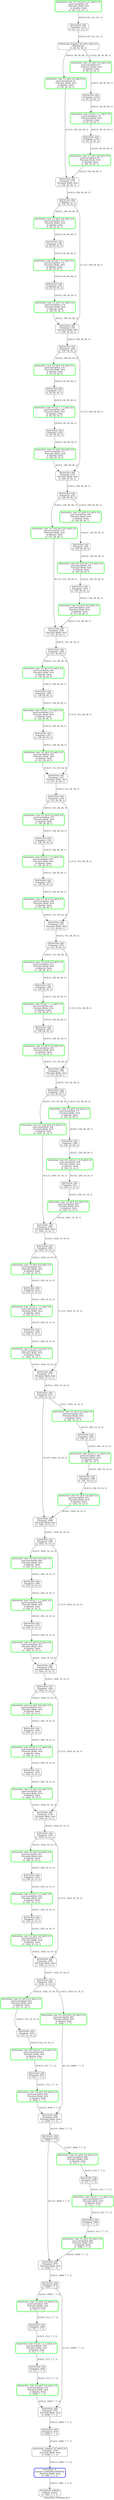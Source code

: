 strict digraph "TensorFlow_Frontend_IR_0" {
   orientation=portrait
   compound=true
   label="TensorFlow_Frontend_IR_0"
   ranksep=1
   node [style=rounded,shape=box]
   "Instruction: conv 7x7 s2x2 p3,3_2,2 vp0,0_0,0\nconvConvolution_39\n Precision Mode: Arch\n Is identity: False\n[1, 64, 112, 112, 1] : 0"[label="Instruction: conv 7x7 s2x2 p3,3_2,2 vp0,0_0,0\nconvConvolution_39\n Precision Mode: Arch\n Is identity: False\n[1, 64, 112, 112, 1]",color=green,penwidth=3.0]
   "Instruction: conv 7x7 s2x2 p3,3_2,2 vp0,0_0,0\nconvConvolution_39\n Precision Mode: Arch\n Is identity: False\n[1, 64, 112, 112, 1] : 0" -> "Instruction: relu\nTranspose_1142\n[1, 64, 112, 112, 1] : 1"[edgetooltip="Instruction: conv 7x7 s2x2 p3,3_2,2 vp0,0_0,0\nconvConvolution_39\n Precision Mode: Arch\n Is identity: False\n[1, 64, 112, 112, 1] : 0 -> Instruction: relu\nTranspose_1142\n[1, 64, 112, 112, 1] : 1" label=" (0,0) [1, 64, 112, 112, 1]"]
   "Instruction: relu\nTranspose_1142\n[1, 64, 112, 112, 1] : 1"[label="Instruction: relu\nTranspose_1142\n[1, 64, 112, 112, 1]"]
   "Instruction: relu\nTranspose_1142\n[1, 64, 112, 112, 1] : 1" -> "Instruction: maxpool 3x3 s2x2 vp0,0_0,0\nMaxPool_46\n[1, 64, 56, 56, 1] : 2"[edgetooltip="Instruction: relu\nTranspose_1142\n[1, 64, 112, 112, 1] : 1 -> Instruction: maxpool 3x3 s2x2 vp0,0_0,0\nMaxPool_46\n[1, 64, 56, 56, 1] : 2" label=" (0,0) [1, 64, 112, 112, 1]"]
   "Instruction: maxpool 3x3 s2x2 vp0,0_0,0\nMaxPool_46\n[1, 64, 56, 56, 1] : 2"[label="Instruction: maxpool 3x3 s2x2 vp0,0_0,0\nMaxPool_46\n[1, 64, 56, 56, 1]"]
   "Instruction: maxpool 3x3 s2x2 vp0,0_0,0\nMaxPool_46\n[1, 64, 56, 56, 1] : 2" -> "Instruction: conv 1x1 p0,0_0,0 vp0,0_0,0\nconvConvolution_53\n Precision Mode: Arch\n Is identity: False\n[1, 256, 56, 56, 1] : 3"[edgetooltip="Instruction: maxpool 3x3 s2x2 vp0,0_0,0\nMaxPool_46\n[1, 64, 56, 56, 1] : 2 -> Instruction: conv 1x1 p0,0_0,0 vp0,0_0,0\nconvConvolution_53\n Precision Mode: Arch\n Is identity: False\n[1, 256, 56, 56, 1] : 3" label=" (0,0) [1, 64, 56, 56, 1]"]
   "Instruction: maxpool 3x3 s2x2 vp0,0_0,0\nMaxPool_46\n[1, 64, 56, 56, 1] : 2" -> "Instruction: conv 1x1 p0,0_0,0 vp0,0_0,0\nconvConvolution_67\n Precision Mode: Arch\n Is identity: False\n[1, 64, 56, 56, 1] : 4"[edgetooltip="Instruction: maxpool 3x3 s2x2 vp0,0_0,0\nMaxPool_46\n[1, 64, 56, 56, 1] : 2 -> Instruction: conv 1x1 p0,0_0,0 vp0,0_0,0\nconvConvolution_67\n Precision Mode: Arch\n Is identity: False\n[1, 64, 56, 56, 1] : 4" label=" (1,0) [1, 64, 56, 56, 1]"]
   "Instruction: conv 1x1 p0,0_0,0 vp0,0_0,0\nconvConvolution_67\n Precision Mode: Arch\n Is identity: False\n[1, 64, 56, 56, 1] : 4"[label="Instruction: conv 1x1 p0,0_0,0 vp0,0_0,0\nconvConvolution_67\n Precision Mode: Arch\n Is identity: False\n[1, 64, 56, 56, 1]",color=green,penwidth=3.0]
   "Instruction: conv 1x1 p0,0_0,0 vp0,0_0,0\nconvConvolution_67\n Precision Mode: Arch\n Is identity: False\n[1, 64, 56, 56, 1] : 4" -> "Instruction: relu\nTranspose_1150\n[1, 64, 56, 56, 1] : 5"[edgetooltip="Instruction: conv 1x1 p0,0_0,0 vp0,0_0,0\nconvConvolution_67\n Precision Mode: Arch\n Is identity: False\n[1, 64, 56, 56, 1] : 4 -> Instruction: relu\nTranspose_1150\n[1, 64, 56, 56, 1] : 5" label=" (0,0) [1, 64, 56, 56, 1]"]
   "Instruction: relu\nTranspose_1150\n[1, 64, 56, 56, 1] : 5"[label="Instruction: relu\nTranspose_1150\n[1, 64, 56, 56, 1]"]
   "Instruction: relu\nTranspose_1150\n[1, 64, 56, 56, 1] : 5" -> "Instruction: conv 3x3 p1,1_1,1 vp0,0_0,0\nconvConvolution_76\n Precision Mode: Arch\n Is identity: False\n[1, 64, 56, 56, 1] : 6"[edgetooltip="Instruction: relu\nTranspose_1150\n[1, 64, 56, 56, 1] : 5 -> Instruction: conv 3x3 p1,1_1,1 vp0,0_0,0\nconvConvolution_76\n Precision Mode: Arch\n Is identity: False\n[1, 64, 56, 56, 1] : 6" label=" (0,0) [1, 64, 56, 56, 1]"]
   "Instruction: conv 3x3 p1,1_1,1 vp0,0_0,0\nconvConvolution_76\n Precision Mode: Arch\n Is identity: False\n[1, 64, 56, 56, 1] : 6"[label="Instruction: conv 3x3 p1,1_1,1 vp0,0_0,0\nconvConvolution_76\n Precision Mode: Arch\n Is identity: False\n[1, 64, 56, 56, 1]",color=green,penwidth=3.0]
   "Instruction: conv 3x3 p1,1_1,1 vp0,0_0,0\nconvConvolution_76\n Precision Mode: Arch\n Is identity: False\n[1, 64, 56, 56, 1] : 6" -> "Instruction: relu\nTranspose_1158\n[1, 64, 56, 56, 1] : 7"[edgetooltip="Instruction: conv 3x3 p1,1_1,1 vp0,0_0,0\nconvConvolution_76\n Precision Mode: Arch\n Is identity: False\n[1, 64, 56, 56, 1] : 6 -> Instruction: relu\nTranspose_1158\n[1, 64, 56, 56, 1] : 7" label=" (0,0) [1, 64, 56, 56, 1]"]
   "Instruction: relu\nTranspose_1158\n[1, 64, 56, 56, 1] : 7"[label="Instruction: relu\nTranspose_1158\n[1, 64, 56, 56, 1]"]
   "Instruction: relu\nTranspose_1158\n[1, 64, 56, 56, 1] : 7" -> "Instruction: conv 1x1 p0,0_0,0 vp0,0_0,0\nconvConvolution_85\n Precision Mode: Arch\n Is identity: False\n[1, 256, 56, 56, 1] : 8"[edgetooltip="Instruction: relu\nTranspose_1158\n[1, 64, 56, 56, 1] : 7 -> Instruction: conv 1x1 p0,0_0,0 vp0,0_0,0\nconvConvolution_85\n Precision Mode: Arch\n Is identity: False\n[1, 256, 56, 56, 1] : 8" label=" (0,0) [1, 64, 56, 56, 1]"]
   "Instruction: conv 1x1 p0,0_0,0 vp0,0_0,0\nconvConvolution_85\n Precision Mode: Arch\n Is identity: False\n[1, 256, 56, 56, 1] : 8"[label="Instruction: conv 1x1 p0,0_0,0 vp0,0_0,0\nconvConvolution_85\n Precision Mode: Arch\n Is identity: False\n[1, 256, 56, 56, 1]",color=green,penwidth=3.0]
   "Instruction: conv 1x1 p0,0_0,0 vp0,0_0,0\nconvConvolution_85\n Precision Mode: Arch\n Is identity: False\n[1, 256, 56, 56, 1] : 8" -> "Instruction: add\nTranspose_1174\n Precision Mode: Arch\n[1, 256, 56, 56, 1] : 9"[edgetooltip="Instruction: conv 1x1 p0,0_0,0 vp0,0_0,0\nconvConvolution_85\n Precision Mode: Arch\n Is identity: False\n[1, 256, 56, 56, 1] : 8 -> Instruction: add\nTranspose_1174\n Precision Mode: Arch\n[1, 256, 56, 56, 1] : 9" label=" (0,0) [1, 256, 56, 56, 1]"]
   "Instruction: conv 1x1 p0,0_0,0 vp0,0_0,0\nconvConvolution_53\n Precision Mode: Arch\n Is identity: False\n[1, 256, 56, 56, 1] : 3"[label="Instruction: conv 1x1 p0,0_0,0 vp0,0_0,0\nconvConvolution_53\n Precision Mode: Arch\n Is identity: False\n[1, 256, 56, 56, 1]",color=green,penwidth=3.0]
   "Instruction: conv 1x1 p0,0_0,0 vp0,0_0,0\nconvConvolution_53\n Precision Mode: Arch\n Is identity: False\n[1, 256, 56, 56, 1] : 3" -> "Instruction: add\nTranspose_1174\n Precision Mode: Arch\n[1, 256, 56, 56, 1] : 9"[edgetooltip="Instruction: conv 1x1 p0,0_0,0 vp0,0_0,0\nconvConvolution_53\n Precision Mode: Arch\n Is identity: False\n[1, 256, 56, 56, 1] : 3 -> Instruction: add\nTranspose_1174\n Precision Mode: Arch\n[1, 256, 56, 56, 1] : 9" label=" (0,1) [1, 256, 56, 56, 1]"]
   "Instruction: add\nTranspose_1174\n Precision Mode: Arch\n[1, 256, 56, 56, 1] : 9"[label="Instruction: add\nTranspose_1174\n Precision Mode: Arch\n[1, 256, 56, 56, 1]"]
   "Instruction: add\nTranspose_1174\n Precision Mode: Arch\n[1, 256, 56, 56, 1] : 9" -> "Instruction: relu\nTranspose_1176\n[1, 256, 56, 56, 1] : 10"[edgetooltip="Instruction: add\nTranspose_1174\n Precision Mode: Arch\n[1, 256, 56, 56, 1] : 9 -> Instruction: relu\nTranspose_1176\n[1, 256, 56, 56, 1] : 10" label=" (0,0) [1, 256, 56, 56, 1]"]
   "Instruction: relu\nTranspose_1176\n[1, 256, 56, 56, 1] : 10"[label="Instruction: relu\nTranspose_1176\n[1, 256, 56, 56, 1]"]
   "Instruction: relu\nTranspose_1176\n[1, 256, 56, 56, 1] : 10" -> "Instruction: conv 1x1 p0,0_0,0 vp0,0_0,0\nconvConvolution_101\n Precision Mode: Arch\n Is identity: False\n[1, 64, 56, 56, 1] : 11"[edgetooltip="Instruction: relu\nTranspose_1176\n[1, 256, 56, 56, 1] : 10 -> Instruction: conv 1x1 p0,0_0,0 vp0,0_0,0\nconvConvolution_101\n Precision Mode: Arch\n Is identity: False\n[1, 64, 56, 56, 1] : 11" label=" (0,0) [1, 256, 56, 56, 1]"]
   "Instruction: relu\nTranspose_1176\n[1, 256, 56, 56, 1] : 10" -> "Instruction: add\nTranspose_1202\n Precision Mode: Arch\n[1, 256, 56, 56, 1] : 12"[edgetooltip="Instruction: relu\nTranspose_1176\n[1, 256, 56, 56, 1] : 10 -> Instruction: add\nTranspose_1202\n Precision Mode: Arch\n[1, 256, 56, 56, 1] : 12" label=" (1,1) [1, 256, 56, 56, 1]"]
   "Instruction: conv 1x1 p0,0_0,0 vp0,0_0,0\nconvConvolution_101\n Precision Mode: Arch\n Is identity: False\n[1, 64, 56, 56, 1] : 11"[label="Instruction: conv 1x1 p0,0_0,0 vp0,0_0,0\nconvConvolution_101\n Precision Mode: Arch\n Is identity: False\n[1, 64, 56, 56, 1]",color=green,penwidth=3.0]
   "Instruction: conv 1x1 p0,0_0,0 vp0,0_0,0\nconvConvolution_101\n Precision Mode: Arch\n Is identity: False\n[1, 64, 56, 56, 1] : 11" -> "Instruction: relu\nTranspose_1184\n[1, 64, 56, 56, 1] : 13"[edgetooltip="Instruction: conv 1x1 p0,0_0,0 vp0,0_0,0\nconvConvolution_101\n Precision Mode: Arch\n Is identity: False\n[1, 64, 56, 56, 1] : 11 -> Instruction: relu\nTranspose_1184\n[1, 64, 56, 56, 1] : 13" label=" (0,0) [1, 64, 56, 56, 1]"]
   "Instruction: relu\nTranspose_1184\n[1, 64, 56, 56, 1] : 13"[label="Instruction: relu\nTranspose_1184\n[1, 64, 56, 56, 1]"]
   "Instruction: relu\nTranspose_1184\n[1, 64, 56, 56, 1] : 13" -> "Instruction: conv 3x3 p1,1_1,1 vp0,0_0,0\nconvConvolution_110\n Precision Mode: Arch\n Is identity: False\n[1, 64, 56, 56, 1] : 14"[edgetooltip="Instruction: relu\nTranspose_1184\n[1, 64, 56, 56, 1] : 13 -> Instruction: conv 3x3 p1,1_1,1 vp0,0_0,0\nconvConvolution_110\n Precision Mode: Arch\n Is identity: False\n[1, 64, 56, 56, 1] : 14" label=" (0,0) [1, 64, 56, 56, 1]"]
   "Instruction: conv 3x3 p1,1_1,1 vp0,0_0,0\nconvConvolution_110\n Precision Mode: Arch\n Is identity: False\n[1, 64, 56, 56, 1] : 14"[label="Instruction: conv 3x3 p1,1_1,1 vp0,0_0,0\nconvConvolution_110\n Precision Mode: Arch\n Is identity: False\n[1, 64, 56, 56, 1]",color=green,penwidth=3.0]
   "Instruction: conv 3x3 p1,1_1,1 vp0,0_0,0\nconvConvolution_110\n Precision Mode: Arch\n Is identity: False\n[1, 64, 56, 56, 1] : 14" -> "Instruction: relu\nTranspose_1192\n[1, 64, 56, 56, 1] : 15"[edgetooltip="Instruction: conv 3x3 p1,1_1,1 vp0,0_0,0\nconvConvolution_110\n Precision Mode: Arch\n Is identity: False\n[1, 64, 56, 56, 1] : 14 -> Instruction: relu\nTranspose_1192\n[1, 64, 56, 56, 1] : 15" label=" (0,0) [1, 64, 56, 56, 1]"]
   "Instruction: relu\nTranspose_1192\n[1, 64, 56, 56, 1] : 15"[label="Instruction: relu\nTranspose_1192\n[1, 64, 56, 56, 1]"]
   "Instruction: relu\nTranspose_1192\n[1, 64, 56, 56, 1] : 15" -> "Instruction: conv 1x1 p0,0_0,0 vp0,0_0,0\nconvConvolution_119\n Precision Mode: Arch\n Is identity: False\n[1, 256, 56, 56, 1] : 16"[edgetooltip="Instruction: relu\nTranspose_1192\n[1, 64, 56, 56, 1] : 15 -> Instruction: conv 1x1 p0,0_0,0 vp0,0_0,0\nconvConvolution_119\n Precision Mode: Arch\n Is identity: False\n[1, 256, 56, 56, 1] : 16" label=" (0,0) [1, 64, 56, 56, 1]"]
   "Instruction: conv 1x1 p0,0_0,0 vp0,0_0,0\nconvConvolution_119\n Precision Mode: Arch\n Is identity: False\n[1, 256, 56, 56, 1] : 16"[label="Instruction: conv 1x1 p0,0_0,0 vp0,0_0,0\nconvConvolution_119\n Precision Mode: Arch\n Is identity: False\n[1, 256, 56, 56, 1]",color=green,penwidth=3.0]
   "Instruction: conv 1x1 p0,0_0,0 vp0,0_0,0\nconvConvolution_119\n Precision Mode: Arch\n Is identity: False\n[1, 256, 56, 56, 1] : 16" -> "Instruction: add\nTranspose_1202\n Precision Mode: Arch\n[1, 256, 56, 56, 1] : 12"[edgetooltip="Instruction: conv 1x1 p0,0_0,0 vp0,0_0,0\nconvConvolution_119\n Precision Mode: Arch\n Is identity: False\n[1, 256, 56, 56, 1] : 16 -> Instruction: add\nTranspose_1202\n Precision Mode: Arch\n[1, 256, 56, 56, 1] : 12" label=" (0,0) [1, 256, 56, 56, 1]"]
   "Instruction: add\nTranspose_1202\n Precision Mode: Arch\n[1, 256, 56, 56, 1] : 12"[label="Instruction: add\nTranspose_1202\n Precision Mode: Arch\n[1, 256, 56, 56, 1]"]
   "Instruction: add\nTranspose_1202\n Precision Mode: Arch\n[1, 256, 56, 56, 1] : 12" -> "Instruction: relu\nTranspose_1204\n[1, 256, 56, 56, 1] : 17"[edgetooltip="Instruction: add\nTranspose_1202\n Precision Mode: Arch\n[1, 256, 56, 56, 1] : 12 -> Instruction: relu\nTranspose_1204\n[1, 256, 56, 56, 1] : 17" label=" (0,0) [1, 256, 56, 56, 1]"]
   "Instruction: relu\nTranspose_1204\n[1, 256, 56, 56, 1] : 17"[label="Instruction: relu\nTranspose_1204\n[1, 256, 56, 56, 1]"]
   "Instruction: relu\nTranspose_1204\n[1, 256, 56, 56, 1] : 17" -> "Instruction: conv 1x1 p0,0_0,0 vp0,0_0,0\nconvConvolution_135\n Precision Mode: Arch\n Is identity: False\n[1, 64, 56, 56, 1] : 18"[edgetooltip="Instruction: relu\nTranspose_1204\n[1, 256, 56, 56, 1] : 17 -> Instruction: conv 1x1 p0,0_0,0 vp0,0_0,0\nconvConvolution_135\n Precision Mode: Arch\n Is identity: False\n[1, 64, 56, 56, 1] : 18" label=" (0,0) [1, 256, 56, 56, 1]"]
   "Instruction: relu\nTranspose_1204\n[1, 256, 56, 56, 1] : 17" -> "Instruction: add\nTranspose_1230\n Precision Mode: Arch\n[1, 256, 56, 56, 1] : 19"[edgetooltip="Instruction: relu\nTranspose_1204\n[1, 256, 56, 56, 1] : 17 -> Instruction: add\nTranspose_1230\n Precision Mode: Arch\n[1, 256, 56, 56, 1] : 19" label=" (1,1) [1, 256, 56, 56, 1]"]
   "Instruction: conv 1x1 p0,0_0,0 vp0,0_0,0\nconvConvolution_135\n Precision Mode: Arch\n Is identity: False\n[1, 64, 56, 56, 1] : 18"[label="Instruction: conv 1x1 p0,0_0,0 vp0,0_0,0\nconvConvolution_135\n Precision Mode: Arch\n Is identity: False\n[1, 64, 56, 56, 1]",color=green,penwidth=3.0]
   "Instruction: conv 1x1 p0,0_0,0 vp0,0_0,0\nconvConvolution_135\n Precision Mode: Arch\n Is identity: False\n[1, 64, 56, 56, 1] : 18" -> "Instruction: relu\nTranspose_1212\n[1, 64, 56, 56, 1] : 20"[edgetooltip="Instruction: conv 1x1 p0,0_0,0 vp0,0_0,0\nconvConvolution_135\n Precision Mode: Arch\n Is identity: False\n[1, 64, 56, 56, 1] : 18 -> Instruction: relu\nTranspose_1212\n[1, 64, 56, 56, 1] : 20" label=" (0,0) [1, 64, 56, 56, 1]"]
   "Instruction: relu\nTranspose_1212\n[1, 64, 56, 56, 1] : 20"[label="Instruction: relu\nTranspose_1212\n[1, 64, 56, 56, 1]"]
   "Instruction: relu\nTranspose_1212\n[1, 64, 56, 56, 1] : 20" -> "Instruction: conv 3x3 p1,1_1,1 vp0,0_0,0\nconvConvolution_144\n Precision Mode: Arch\n Is identity: False\n[1, 64, 56, 56, 1] : 21"[edgetooltip="Instruction: relu\nTranspose_1212\n[1, 64, 56, 56, 1] : 20 -> Instruction: conv 3x3 p1,1_1,1 vp0,0_0,0\nconvConvolution_144\n Precision Mode: Arch\n Is identity: False\n[1, 64, 56, 56, 1] : 21" label=" (0,0) [1, 64, 56, 56, 1]"]
   "Instruction: conv 3x3 p1,1_1,1 vp0,0_0,0\nconvConvolution_144\n Precision Mode: Arch\n Is identity: False\n[1, 64, 56, 56, 1] : 21"[label="Instruction: conv 3x3 p1,1_1,1 vp0,0_0,0\nconvConvolution_144\n Precision Mode: Arch\n Is identity: False\n[1, 64, 56, 56, 1]",color=green,penwidth=3.0]
   "Instruction: conv 3x3 p1,1_1,1 vp0,0_0,0\nconvConvolution_144\n Precision Mode: Arch\n Is identity: False\n[1, 64, 56, 56, 1] : 21" -> "Instruction: relu\nTranspose_1220\n[1, 64, 56, 56, 1] : 22"[edgetooltip="Instruction: conv 3x3 p1,1_1,1 vp0,0_0,0\nconvConvolution_144\n Precision Mode: Arch\n Is identity: False\n[1, 64, 56, 56, 1] : 21 -> Instruction: relu\nTranspose_1220\n[1, 64, 56, 56, 1] : 22" label=" (0,0) [1, 64, 56, 56, 1]"]
   "Instruction: relu\nTranspose_1220\n[1, 64, 56, 56, 1] : 22"[label="Instruction: relu\nTranspose_1220\n[1, 64, 56, 56, 1]"]
   "Instruction: relu\nTranspose_1220\n[1, 64, 56, 56, 1] : 22" -> "Instruction: conv 1x1 p0,0_0,0 vp0,0_0,0\nconvConvolution_153\n Precision Mode: Arch\n Is identity: False\n[1, 256, 56, 56, 1] : 23"[edgetooltip="Instruction: relu\nTranspose_1220\n[1, 64, 56, 56, 1] : 22 -> Instruction: conv 1x1 p0,0_0,0 vp0,0_0,0\nconvConvolution_153\n Precision Mode: Arch\n Is identity: False\n[1, 256, 56, 56, 1] : 23" label=" (0,0) [1, 64, 56, 56, 1]"]
   "Instruction: conv 1x1 p0,0_0,0 vp0,0_0,0\nconvConvolution_153\n Precision Mode: Arch\n Is identity: False\n[1, 256, 56, 56, 1] : 23"[label="Instruction: conv 1x1 p0,0_0,0 vp0,0_0,0\nconvConvolution_153\n Precision Mode: Arch\n Is identity: False\n[1, 256, 56, 56, 1]",color=green,penwidth=3.0]
   "Instruction: conv 1x1 p0,0_0,0 vp0,0_0,0\nconvConvolution_153\n Precision Mode: Arch\n Is identity: False\n[1, 256, 56, 56, 1] : 23" -> "Instruction: add\nTranspose_1230\n Precision Mode: Arch\n[1, 256, 56, 56, 1] : 19"[edgetooltip="Instruction: conv 1x1 p0,0_0,0 vp0,0_0,0\nconvConvolution_153\n Precision Mode: Arch\n Is identity: False\n[1, 256, 56, 56, 1] : 23 -> Instruction: add\nTranspose_1230\n Precision Mode: Arch\n[1, 256, 56, 56, 1] : 19" label=" (0,0) [1, 256, 56, 56, 1]"]
   "Instruction: add\nTranspose_1230\n Precision Mode: Arch\n[1, 256, 56, 56, 1] : 19"[label="Instruction: add\nTranspose_1230\n Precision Mode: Arch\n[1, 256, 56, 56, 1]"]
   "Instruction: add\nTranspose_1230\n Precision Mode: Arch\n[1, 256, 56, 56, 1] : 19" -> "Instruction: relu\nTranspose_1232\n[1, 256, 56, 56, 1] : 24"[edgetooltip="Instruction: add\nTranspose_1230\n Precision Mode: Arch\n[1, 256, 56, 56, 1] : 19 -> Instruction: relu\nTranspose_1232\n[1, 256, 56, 56, 1] : 24" label=" (0,0) [1, 256, 56, 56, 1]"]
   "Instruction: relu\nTranspose_1232\n[1, 256, 56, 56, 1] : 24"[label="Instruction: relu\nTranspose_1232\n[1, 256, 56, 56, 1]"]
   "Instruction: relu\nTranspose_1232\n[1, 256, 56, 56, 1] : 24" -> "Instruction: conv 1x1 s2x2 p0,0_0,0 vp0,0_0,0\nconvConvolution_179\n Precision Mode: Arch\n Is identity: False\n[1, 512, 28, 28, 1] : 25"[edgetooltip="Instruction: relu\nTranspose_1232\n[1, 256, 56, 56, 1] : 24 -> Instruction: conv 1x1 s2x2 p0,0_0,0 vp0,0_0,0\nconvConvolution_179\n Precision Mode: Arch\n Is identity: False\n[1, 512, 28, 28, 1] : 25" label=" (0,0) [1, 256, 56, 56, 1]"]
   "Instruction: relu\nTranspose_1232\n[1, 256, 56, 56, 1] : 24" -> "Instruction: conv 1x1 p0,0_0,0 vp0,0_0,0\nconvConvolution_194\n Precision Mode: Arch\n Is identity: False\n[1, 128, 56, 56, 1] : 26"[edgetooltip="Instruction: relu\nTranspose_1232\n[1, 256, 56, 56, 1] : 24 -> Instruction: conv 1x1 p0,0_0,0 vp0,0_0,0\nconvConvolution_194\n Precision Mode: Arch\n Is identity: False\n[1, 128, 56, 56, 1] : 26" label=" (1,0) [1, 256, 56, 56, 1]"]
   "Instruction: conv 1x1 p0,0_0,0 vp0,0_0,0\nconvConvolution_194\n Precision Mode: Arch\n Is identity: False\n[1, 128, 56, 56, 1] : 26"[label="Instruction: conv 1x1 p0,0_0,0 vp0,0_0,0\nconvConvolution_194\n Precision Mode: Arch\n Is identity: False\n[1, 128, 56, 56, 1]",color=green,penwidth=3.0]
   "Instruction: conv 1x1 p0,0_0,0 vp0,0_0,0\nconvConvolution_194\n Precision Mode: Arch\n Is identity: False\n[1, 128, 56, 56, 1] : 26" -> "Instruction: relu\nTranspose_1240\n[1, 128, 56, 56, 1] : 27"[edgetooltip="Instruction: conv 1x1 p0,0_0,0 vp0,0_0,0\nconvConvolution_194\n Precision Mode: Arch\n Is identity: False\n[1, 128, 56, 56, 1] : 26 -> Instruction: relu\nTranspose_1240\n[1, 128, 56, 56, 1] : 27" label=" (0,0) [1, 128, 56, 56, 1]"]
   "Instruction: relu\nTranspose_1240\n[1, 128, 56, 56, 1] : 27"[label="Instruction: relu\nTranspose_1240\n[1, 128, 56, 56, 1]"]
   "Instruction: relu\nTranspose_1240\n[1, 128, 56, 56, 1] : 27" -> "Instruction: conv 3x3 s2x2 p1,1_0,0 vp0,0_0,0\nconvConvolution_219\n Precision Mode: Arch\n Is identity: False\n[1, 128, 28, 28, 1] : 28"[edgetooltip="Instruction: relu\nTranspose_1240\n[1, 128, 56, 56, 1] : 27 -> Instruction: conv 3x3 s2x2 p1,1_0,0 vp0,0_0,0\nconvConvolution_219\n Precision Mode: Arch\n Is identity: False\n[1, 128, 28, 28, 1] : 28" label=" (0,0) [1, 128, 56, 56, 1]"]
   "Instruction: conv 3x3 s2x2 p1,1_0,0 vp0,0_0,0\nconvConvolution_219\n Precision Mode: Arch\n Is identity: False\n[1, 128, 28, 28, 1] : 28"[label="Instruction: conv 3x3 s2x2 p1,1_0,0 vp0,0_0,0\nconvConvolution_219\n Precision Mode: Arch\n Is identity: False\n[1, 128, 28, 28, 1]",color=green,penwidth=3.0]
   "Instruction: conv 3x3 s2x2 p1,1_0,0 vp0,0_0,0\nconvConvolution_219\n Precision Mode: Arch\n Is identity: False\n[1, 128, 28, 28, 1] : 28" -> "Instruction: relu\nTranspose_1263\n[1, 128, 28, 28, 1] : 29"[edgetooltip="Instruction: conv 3x3 s2x2 p1,1_0,0 vp0,0_0,0\nconvConvolution_219\n Precision Mode: Arch\n Is identity: False\n[1, 128, 28, 28, 1] : 28 -> Instruction: relu\nTranspose_1263\n[1, 128, 28, 28, 1] : 29" label=" (0,0) [1, 128, 28, 28, 1]"]
   "Instruction: relu\nTranspose_1263\n[1, 128, 28, 28, 1] : 29"[label="Instruction: relu\nTranspose_1263\n[1, 128, 28, 28, 1]"]
   "Instruction: relu\nTranspose_1263\n[1, 128, 28, 28, 1] : 29" -> "Instruction: conv 1x1 p0,0_0,0 vp0,0_0,0\nconvConvolution_228\n Precision Mode: Arch\n Is identity: False\n[1, 512, 28, 28, 1] : 30"[edgetooltip="Instruction: relu\nTranspose_1263\n[1, 128, 28, 28, 1] : 29 -> Instruction: conv 1x1 p0,0_0,0 vp0,0_0,0\nconvConvolution_228\n Precision Mode: Arch\n Is identity: False\n[1, 512, 28, 28, 1] : 30" label=" (0,0) [1, 128, 28, 28, 1]"]
   "Instruction: conv 1x1 p0,0_0,0 vp0,0_0,0\nconvConvolution_228\n Precision Mode: Arch\n Is identity: False\n[1, 512, 28, 28, 1] : 30"[label="Instruction: conv 1x1 p0,0_0,0 vp0,0_0,0\nconvConvolution_228\n Precision Mode: Arch\n Is identity: False\n[1, 512, 28, 28, 1]",color=green,penwidth=3.0]
   "Instruction: conv 1x1 p0,0_0,0 vp0,0_0,0\nconvConvolution_228\n Precision Mode: Arch\n Is identity: False\n[1, 512, 28, 28, 1] : 30" -> "Instruction: add\nTranspose_1294\n Precision Mode: Arch\n[1, 512, 28, 28, 1] : 31"[edgetooltip="Instruction: conv 1x1 p0,0_0,0 vp0,0_0,0\nconvConvolution_228\n Precision Mode: Arch\n Is identity: False\n[1, 512, 28, 28, 1] : 30 -> Instruction: add\nTranspose_1294\n Precision Mode: Arch\n[1, 512, 28, 28, 1] : 31" label=" (0,0) [1, 512, 28, 28, 1]"]
   "Instruction: conv 1x1 s2x2 p0,0_0,0 vp0,0_0,0\nconvConvolution_179\n Precision Mode: Arch\n Is identity: False\n[1, 512, 28, 28, 1] : 25"[label="Instruction: conv 1x1 s2x2 p0,0_0,0 vp0,0_0,0\nconvConvolution_179\n Precision Mode: Arch\n Is identity: False\n[1, 512, 28, 28, 1]",color=green,penwidth=3.0]
   "Instruction: conv 1x1 s2x2 p0,0_0,0 vp0,0_0,0\nconvConvolution_179\n Precision Mode: Arch\n Is identity: False\n[1, 512, 28, 28, 1] : 25" -> "Instruction: add\nTranspose_1294\n Precision Mode: Arch\n[1, 512, 28, 28, 1] : 31"[edgetooltip="Instruction: conv 1x1 s2x2 p0,0_0,0 vp0,0_0,0\nconvConvolution_179\n Precision Mode: Arch\n Is identity: False\n[1, 512, 28, 28, 1] : 25 -> Instruction: add\nTranspose_1294\n Precision Mode: Arch\n[1, 512, 28, 28, 1] : 31" label=" (0,1) [1, 512, 28, 28, 1]"]
   "Instruction: add\nTranspose_1294\n Precision Mode: Arch\n[1, 512, 28, 28, 1] : 31"[label="Instruction: add\nTranspose_1294\n Precision Mode: Arch\n[1, 512, 28, 28, 1]"]
   "Instruction: add\nTranspose_1294\n Precision Mode: Arch\n[1, 512, 28, 28, 1] : 31" -> "Instruction: relu\nTranspose_1296\n[1, 512, 28, 28, 1] : 32"[edgetooltip="Instruction: add\nTranspose_1294\n Precision Mode: Arch\n[1, 512, 28, 28, 1] : 31 -> Instruction: relu\nTranspose_1296\n[1, 512, 28, 28, 1] : 32" label=" (0,0) [1, 512, 28, 28, 1]"]
   "Instruction: relu\nTranspose_1296\n[1, 512, 28, 28, 1] : 32"[label="Instruction: relu\nTranspose_1296\n[1, 512, 28, 28, 1]"]
   "Instruction: relu\nTranspose_1296\n[1, 512, 28, 28, 1] : 32" -> "Instruction: conv 1x1 p0,0_0,0 vp0,0_0,0\nconvConvolution_244\n Precision Mode: Arch\n Is identity: False\n[1, 128, 28, 28, 1] : 33"[edgetooltip="Instruction: relu\nTranspose_1296\n[1, 512, 28, 28, 1] : 32 -> Instruction: conv 1x1 p0,0_0,0 vp0,0_0,0\nconvConvolution_244\n Precision Mode: Arch\n Is identity: False\n[1, 128, 28, 28, 1] : 33" label=" (0,0) [1, 512, 28, 28, 1]"]
   "Instruction: relu\nTranspose_1296\n[1, 512, 28, 28, 1] : 32" -> "Instruction: add\nTranspose_1322\n Precision Mode: Arch\n[1, 512, 28, 28, 1] : 34"[edgetooltip="Instruction: relu\nTranspose_1296\n[1, 512, 28, 28, 1] : 32 -> Instruction: add\nTranspose_1322\n Precision Mode: Arch\n[1, 512, 28, 28, 1] : 34" label=" (1,1) [1, 512, 28, 28, 1]"]
   "Instruction: conv 1x1 p0,0_0,0 vp0,0_0,0\nconvConvolution_244\n Precision Mode: Arch\n Is identity: False\n[1, 128, 28, 28, 1] : 33"[label="Instruction: conv 1x1 p0,0_0,0 vp0,0_0,0\nconvConvolution_244\n Precision Mode: Arch\n Is identity: False\n[1, 128, 28, 28, 1]",color=green,penwidth=3.0]
   "Instruction: conv 1x1 p0,0_0,0 vp0,0_0,0\nconvConvolution_244\n Precision Mode: Arch\n Is identity: False\n[1, 128, 28, 28, 1] : 33" -> "Instruction: relu\nTranspose_1304\n[1, 128, 28, 28, 1] : 35"[edgetooltip="Instruction: conv 1x1 p0,0_0,0 vp0,0_0,0\nconvConvolution_244\n Precision Mode: Arch\n Is identity: False\n[1, 128, 28, 28, 1] : 33 -> Instruction: relu\nTranspose_1304\n[1, 128, 28, 28, 1] : 35" label=" (0,0) [1, 128, 28, 28, 1]"]
   "Instruction: relu\nTranspose_1304\n[1, 128, 28, 28, 1] : 35"[label="Instruction: relu\nTranspose_1304\n[1, 128, 28, 28, 1]"]
   "Instruction: relu\nTranspose_1304\n[1, 128, 28, 28, 1] : 35" -> "Instruction: conv 3x3 p1,1_1,1 vp0,0_0,0\nconvConvolution_253\n Precision Mode: Arch\n Is identity: False\n[1, 128, 28, 28, 1] : 36"[edgetooltip="Instruction: relu\nTranspose_1304\n[1, 128, 28, 28, 1] : 35 -> Instruction: conv 3x3 p1,1_1,1 vp0,0_0,0\nconvConvolution_253\n Precision Mode: Arch\n Is identity: False\n[1, 128, 28, 28, 1] : 36" label=" (0,0) [1, 128, 28, 28, 1]"]
   "Instruction: conv 3x3 p1,1_1,1 vp0,0_0,0\nconvConvolution_253\n Precision Mode: Arch\n Is identity: False\n[1, 128, 28, 28, 1] : 36"[label="Instruction: conv 3x3 p1,1_1,1 vp0,0_0,0\nconvConvolution_253\n Precision Mode: Arch\n Is identity: False\n[1, 128, 28, 28, 1]",color=green,penwidth=3.0]
   "Instruction: conv 3x3 p1,1_1,1 vp0,0_0,0\nconvConvolution_253\n Precision Mode: Arch\n Is identity: False\n[1, 128, 28, 28, 1] : 36" -> "Instruction: relu\nTranspose_1312\n[1, 128, 28, 28, 1] : 37"[edgetooltip="Instruction: conv 3x3 p1,1_1,1 vp0,0_0,0\nconvConvolution_253\n Precision Mode: Arch\n Is identity: False\n[1, 128, 28, 28, 1] : 36 -> Instruction: relu\nTranspose_1312\n[1, 128, 28, 28, 1] : 37" label=" (0,0) [1, 128, 28, 28, 1]"]
   "Instruction: relu\nTranspose_1312\n[1, 128, 28, 28, 1] : 37"[label="Instruction: relu\nTranspose_1312\n[1, 128, 28, 28, 1]"]
   "Instruction: relu\nTranspose_1312\n[1, 128, 28, 28, 1] : 37" -> "Instruction: conv 1x1 p0,0_0,0 vp0,0_0,0\nconvConvolution_262\n Precision Mode: Arch\n Is identity: False\n[1, 512, 28, 28, 1] : 38"[edgetooltip="Instruction: relu\nTranspose_1312\n[1, 128, 28, 28, 1] : 37 -> Instruction: conv 1x1 p0,0_0,0 vp0,0_0,0\nconvConvolution_262\n Precision Mode: Arch\n Is identity: False\n[1, 512, 28, 28, 1] : 38" label=" (0,0) [1, 128, 28, 28, 1]"]
   "Instruction: conv 1x1 p0,0_0,0 vp0,0_0,0\nconvConvolution_262\n Precision Mode: Arch\n Is identity: False\n[1, 512, 28, 28, 1] : 38"[label="Instruction: conv 1x1 p0,0_0,0 vp0,0_0,0\nconvConvolution_262\n Precision Mode: Arch\n Is identity: False\n[1, 512, 28, 28, 1]",color=green,penwidth=3.0]
   "Instruction: conv 1x1 p0,0_0,0 vp0,0_0,0\nconvConvolution_262\n Precision Mode: Arch\n Is identity: False\n[1, 512, 28, 28, 1] : 38" -> "Instruction: add\nTranspose_1322\n Precision Mode: Arch\n[1, 512, 28, 28, 1] : 34"[edgetooltip="Instruction: conv 1x1 p0,0_0,0 vp0,0_0,0\nconvConvolution_262\n Precision Mode: Arch\n Is identity: False\n[1, 512, 28, 28, 1] : 38 -> Instruction: add\nTranspose_1322\n Precision Mode: Arch\n[1, 512, 28, 28, 1] : 34" label=" (0,0) [1, 512, 28, 28, 1]"]
   "Instruction: add\nTranspose_1322\n Precision Mode: Arch\n[1, 512, 28, 28, 1] : 34"[label="Instruction: add\nTranspose_1322\n Precision Mode: Arch\n[1, 512, 28, 28, 1]"]
   "Instruction: add\nTranspose_1322\n Precision Mode: Arch\n[1, 512, 28, 28, 1] : 34" -> "Instruction: relu\nTranspose_1324\n[1, 512, 28, 28, 1] : 39"[edgetooltip="Instruction: add\nTranspose_1322\n Precision Mode: Arch\n[1, 512, 28, 28, 1] : 34 -> Instruction: relu\nTranspose_1324\n[1, 512, 28, 28, 1] : 39" label=" (0,0) [1, 512, 28, 28, 1]"]
   "Instruction: relu\nTranspose_1324\n[1, 512, 28, 28, 1] : 39"[label="Instruction: relu\nTranspose_1324\n[1, 512, 28, 28, 1]"]
   "Instruction: relu\nTranspose_1324\n[1, 512, 28, 28, 1] : 39" -> "Instruction: conv 1x1 p0,0_0,0 vp0,0_0,0\nconvConvolution_278\n Precision Mode: Arch\n Is identity: False\n[1, 128, 28, 28, 1] : 40"[edgetooltip="Instruction: relu\nTranspose_1324\n[1, 512, 28, 28, 1] : 39 -> Instruction: conv 1x1 p0,0_0,0 vp0,0_0,0\nconvConvolution_278\n Precision Mode: Arch\n Is identity: False\n[1, 128, 28, 28, 1] : 40" label=" (0,0) [1, 512, 28, 28, 1]"]
   "Instruction: relu\nTranspose_1324\n[1, 512, 28, 28, 1] : 39" -> "Instruction: add\nTranspose_1350\n Precision Mode: Arch\n[1, 512, 28, 28, 1] : 41"[edgetooltip="Instruction: relu\nTranspose_1324\n[1, 512, 28, 28, 1] : 39 -> Instruction: add\nTranspose_1350\n Precision Mode: Arch\n[1, 512, 28, 28, 1] : 41" label=" (1,1) [1, 512, 28, 28, 1]"]
   "Instruction: conv 1x1 p0,0_0,0 vp0,0_0,0\nconvConvolution_278\n Precision Mode: Arch\n Is identity: False\n[1, 128, 28, 28, 1] : 40"[label="Instruction: conv 1x1 p0,0_0,0 vp0,0_0,0\nconvConvolution_278\n Precision Mode: Arch\n Is identity: False\n[1, 128, 28, 28, 1]",color=green,penwidth=3.0]
   "Instruction: conv 1x1 p0,0_0,0 vp0,0_0,0\nconvConvolution_278\n Precision Mode: Arch\n Is identity: False\n[1, 128, 28, 28, 1] : 40" -> "Instruction: relu\nTranspose_1332\n[1, 128, 28, 28, 1] : 42"[edgetooltip="Instruction: conv 1x1 p0,0_0,0 vp0,0_0,0\nconvConvolution_278\n Precision Mode: Arch\n Is identity: False\n[1, 128, 28, 28, 1] : 40 -> Instruction: relu\nTranspose_1332\n[1, 128, 28, 28, 1] : 42" label=" (0,0) [1, 128, 28, 28, 1]"]
   "Instruction: relu\nTranspose_1332\n[1, 128, 28, 28, 1] : 42"[label="Instruction: relu\nTranspose_1332\n[1, 128, 28, 28, 1]"]
   "Instruction: relu\nTranspose_1332\n[1, 128, 28, 28, 1] : 42" -> "Instruction: conv 3x3 p1,1_1,1 vp0,0_0,0\nconvConvolution_287\n Precision Mode: Arch\n Is identity: False\n[1, 128, 28, 28, 1] : 43"[edgetooltip="Instruction: relu\nTranspose_1332\n[1, 128, 28, 28, 1] : 42 -> Instruction: conv 3x3 p1,1_1,1 vp0,0_0,0\nconvConvolution_287\n Precision Mode: Arch\n Is identity: False\n[1, 128, 28, 28, 1] : 43" label=" (0,0) [1, 128, 28, 28, 1]"]
   "Instruction: conv 3x3 p1,1_1,1 vp0,0_0,0\nconvConvolution_287\n Precision Mode: Arch\n Is identity: False\n[1, 128, 28, 28, 1] : 43"[label="Instruction: conv 3x3 p1,1_1,1 vp0,0_0,0\nconvConvolution_287\n Precision Mode: Arch\n Is identity: False\n[1, 128, 28, 28, 1]",color=green,penwidth=3.0]
   "Instruction: conv 3x3 p1,1_1,1 vp0,0_0,0\nconvConvolution_287\n Precision Mode: Arch\n Is identity: False\n[1, 128, 28, 28, 1] : 43" -> "Instruction: relu\nTranspose_1340\n[1, 128, 28, 28, 1] : 44"[edgetooltip="Instruction: conv 3x3 p1,1_1,1 vp0,0_0,0\nconvConvolution_287\n Precision Mode: Arch\n Is identity: False\n[1, 128, 28, 28, 1] : 43 -> Instruction: relu\nTranspose_1340\n[1, 128, 28, 28, 1] : 44" label=" (0,0) [1, 128, 28, 28, 1]"]
   "Instruction: relu\nTranspose_1340\n[1, 128, 28, 28, 1] : 44"[label="Instruction: relu\nTranspose_1340\n[1, 128, 28, 28, 1]"]
   "Instruction: relu\nTranspose_1340\n[1, 128, 28, 28, 1] : 44" -> "Instruction: conv 1x1 p0,0_0,0 vp0,0_0,0\nconvConvolution_296\n Precision Mode: Arch\n Is identity: False\n[1, 512, 28, 28, 1] : 45"[edgetooltip="Instruction: relu\nTranspose_1340\n[1, 128, 28, 28, 1] : 44 -> Instruction: conv 1x1 p0,0_0,0 vp0,0_0,0\nconvConvolution_296\n Precision Mode: Arch\n Is identity: False\n[1, 512, 28, 28, 1] : 45" label=" (0,0) [1, 128, 28, 28, 1]"]
   "Instruction: conv 1x1 p0,0_0,0 vp0,0_0,0\nconvConvolution_296\n Precision Mode: Arch\n Is identity: False\n[1, 512, 28, 28, 1] : 45"[label="Instruction: conv 1x1 p0,0_0,0 vp0,0_0,0\nconvConvolution_296\n Precision Mode: Arch\n Is identity: False\n[1, 512, 28, 28, 1]",color=green,penwidth=3.0]
   "Instruction: conv 1x1 p0,0_0,0 vp0,0_0,0\nconvConvolution_296\n Precision Mode: Arch\n Is identity: False\n[1, 512, 28, 28, 1] : 45" -> "Instruction: add\nTranspose_1350\n Precision Mode: Arch\n[1, 512, 28, 28, 1] : 41"[edgetooltip="Instruction: conv 1x1 p0,0_0,0 vp0,0_0,0\nconvConvolution_296\n Precision Mode: Arch\n Is identity: False\n[1, 512, 28, 28, 1] : 45 -> Instruction: add\nTranspose_1350\n Precision Mode: Arch\n[1, 512, 28, 28, 1] : 41" label=" (0,0) [1, 512, 28, 28, 1]"]
   "Instruction: add\nTranspose_1350\n Precision Mode: Arch\n[1, 512, 28, 28, 1] : 41"[label="Instruction: add\nTranspose_1350\n Precision Mode: Arch\n[1, 512, 28, 28, 1]"]
   "Instruction: add\nTranspose_1350\n Precision Mode: Arch\n[1, 512, 28, 28, 1] : 41" -> "Instruction: relu\nTranspose_1352\n[1, 512, 28, 28, 1] : 46"[edgetooltip="Instruction: add\nTranspose_1350\n Precision Mode: Arch\n[1, 512, 28, 28, 1] : 41 -> Instruction: relu\nTranspose_1352\n[1, 512, 28, 28, 1] : 46" label=" (0,0) [1, 512, 28, 28, 1]"]
   "Instruction: relu\nTranspose_1352\n[1, 512, 28, 28, 1] : 46"[label="Instruction: relu\nTranspose_1352\n[1, 512, 28, 28, 1]"]
   "Instruction: relu\nTranspose_1352\n[1, 512, 28, 28, 1] : 46" -> "Instruction: conv 1x1 p0,0_0,0 vp0,0_0,0\nconvConvolution_312\n Precision Mode: Arch\n Is identity: False\n[1, 128, 28, 28, 1] : 47"[edgetooltip="Instruction: relu\nTranspose_1352\n[1, 512, 28, 28, 1] : 46 -> Instruction: conv 1x1 p0,0_0,0 vp0,0_0,0\nconvConvolution_312\n Precision Mode: Arch\n Is identity: False\n[1, 128, 28, 28, 1] : 47" label=" (0,0) [1, 512, 28, 28, 1]"]
   "Instruction: relu\nTranspose_1352\n[1, 512, 28, 28, 1] : 46" -> "Instruction: add\nTranspose_1378\n Precision Mode: Arch\n[1, 512, 28, 28, 1] : 48"[edgetooltip="Instruction: relu\nTranspose_1352\n[1, 512, 28, 28, 1] : 46 -> Instruction: add\nTranspose_1378\n Precision Mode: Arch\n[1, 512, 28, 28, 1] : 48" label=" (1,1) [1, 512, 28, 28, 1]"]
   "Instruction: conv 1x1 p0,0_0,0 vp0,0_0,0\nconvConvolution_312\n Precision Mode: Arch\n Is identity: False\n[1, 128, 28, 28, 1] : 47"[label="Instruction: conv 1x1 p0,0_0,0 vp0,0_0,0\nconvConvolution_312\n Precision Mode: Arch\n Is identity: False\n[1, 128, 28, 28, 1]",color=green,penwidth=3.0]
   "Instruction: conv 1x1 p0,0_0,0 vp0,0_0,0\nconvConvolution_312\n Precision Mode: Arch\n Is identity: False\n[1, 128, 28, 28, 1] : 47" -> "Instruction: relu\nTranspose_1360\n[1, 128, 28, 28, 1] : 49"[edgetooltip="Instruction: conv 1x1 p0,0_0,0 vp0,0_0,0\nconvConvolution_312\n Precision Mode: Arch\n Is identity: False\n[1, 128, 28, 28, 1] : 47 -> Instruction: relu\nTranspose_1360\n[1, 128, 28, 28, 1] : 49" label=" (0,0) [1, 128, 28, 28, 1]"]
   "Instruction: relu\nTranspose_1360\n[1, 128, 28, 28, 1] : 49"[label="Instruction: relu\nTranspose_1360\n[1, 128, 28, 28, 1]"]
   "Instruction: relu\nTranspose_1360\n[1, 128, 28, 28, 1] : 49" -> "Instruction: conv 3x3 p1,1_1,1 vp0,0_0,0\nconvConvolution_321\n Precision Mode: Arch\n Is identity: False\n[1, 128, 28, 28, 1] : 50"[edgetooltip="Instruction: relu\nTranspose_1360\n[1, 128, 28, 28, 1] : 49 -> Instruction: conv 3x3 p1,1_1,1 vp0,0_0,0\nconvConvolution_321\n Precision Mode: Arch\n Is identity: False\n[1, 128, 28, 28, 1] : 50" label=" (0,0) [1, 128, 28, 28, 1]"]
   "Instruction: conv 3x3 p1,1_1,1 vp0,0_0,0\nconvConvolution_321\n Precision Mode: Arch\n Is identity: False\n[1, 128, 28, 28, 1] : 50"[label="Instruction: conv 3x3 p1,1_1,1 vp0,0_0,0\nconvConvolution_321\n Precision Mode: Arch\n Is identity: False\n[1, 128, 28, 28, 1]",color=green,penwidth=3.0]
   "Instruction: conv 3x3 p1,1_1,1 vp0,0_0,0\nconvConvolution_321\n Precision Mode: Arch\n Is identity: False\n[1, 128, 28, 28, 1] : 50" -> "Instruction: relu\nTranspose_1368\n[1, 128, 28, 28, 1] : 51"[edgetooltip="Instruction: conv 3x3 p1,1_1,1 vp0,0_0,0\nconvConvolution_321\n Precision Mode: Arch\n Is identity: False\n[1, 128, 28, 28, 1] : 50 -> Instruction: relu\nTranspose_1368\n[1, 128, 28, 28, 1] : 51" label=" (0,0) [1, 128, 28, 28, 1]"]
   "Instruction: relu\nTranspose_1368\n[1, 128, 28, 28, 1] : 51"[label="Instruction: relu\nTranspose_1368\n[1, 128, 28, 28, 1]"]
   "Instruction: relu\nTranspose_1368\n[1, 128, 28, 28, 1] : 51" -> "Instruction: conv 1x1 p0,0_0,0 vp0,0_0,0\nconvConvolution_330\n Precision Mode: Arch\n Is identity: False\n[1, 512, 28, 28, 1] : 52"[edgetooltip="Instruction: relu\nTranspose_1368\n[1, 128, 28, 28, 1] : 51 -> Instruction: conv 1x1 p0,0_0,0 vp0,0_0,0\nconvConvolution_330\n Precision Mode: Arch\n Is identity: False\n[1, 512, 28, 28, 1] : 52" label=" (0,0) [1, 128, 28, 28, 1]"]
   "Instruction: conv 1x1 p0,0_0,0 vp0,0_0,0\nconvConvolution_330\n Precision Mode: Arch\n Is identity: False\n[1, 512, 28, 28, 1] : 52"[label="Instruction: conv 1x1 p0,0_0,0 vp0,0_0,0\nconvConvolution_330\n Precision Mode: Arch\n Is identity: False\n[1, 512, 28, 28, 1]",color=green,penwidth=3.0]
   "Instruction: conv 1x1 p0,0_0,0 vp0,0_0,0\nconvConvolution_330\n Precision Mode: Arch\n Is identity: False\n[1, 512, 28, 28, 1] : 52" -> "Instruction: add\nTranspose_1378\n Precision Mode: Arch\n[1, 512, 28, 28, 1] : 48"[edgetooltip="Instruction: conv 1x1 p0,0_0,0 vp0,0_0,0\nconvConvolution_330\n Precision Mode: Arch\n Is identity: False\n[1, 512, 28, 28, 1] : 52 -> Instruction: add\nTranspose_1378\n Precision Mode: Arch\n[1, 512, 28, 28, 1] : 48" label=" (0,0) [1, 512, 28, 28, 1]"]
   "Instruction: add\nTranspose_1378\n Precision Mode: Arch\n[1, 512, 28, 28, 1] : 48"[label="Instruction: add\nTranspose_1378\n Precision Mode: Arch\n[1, 512, 28, 28, 1]"]
   "Instruction: add\nTranspose_1378\n Precision Mode: Arch\n[1, 512, 28, 28, 1] : 48" -> "Instruction: relu\nTranspose_1380\n[1, 512, 28, 28, 1] : 53"[edgetooltip="Instruction: add\nTranspose_1378\n Precision Mode: Arch\n[1, 512, 28, 28, 1] : 48 -> Instruction: relu\nTranspose_1380\n[1, 512, 28, 28, 1] : 53" label=" (0,0) [1, 512, 28, 28, 1]"]
   "Instruction: relu\nTranspose_1380\n[1, 512, 28, 28, 1] : 53"[label="Instruction: relu\nTranspose_1380\n[1, 512, 28, 28, 1]"]
   "Instruction: relu\nTranspose_1380\n[1, 512, 28, 28, 1] : 53" -> "Instruction: conv 1x1 s2x2 p0,0_0,0 vp0,0_0,0\nconvConvolution_356\n Precision Mode: Arch\n Is identity: False\n[1, 1024, 14, 14, 1] : 54"[edgetooltip="Instruction: relu\nTranspose_1380\n[1, 512, 28, 28, 1] : 53 -> Instruction: conv 1x1 s2x2 p0,0_0,0 vp0,0_0,0\nconvConvolution_356\n Precision Mode: Arch\n Is identity: False\n[1, 1024, 14, 14, 1] : 54" label=" (0,0) [1, 512, 28, 28, 1]"]
   "Instruction: relu\nTranspose_1380\n[1, 512, 28, 28, 1] : 53" -> "Instruction: conv 1x1 p0,0_0,0 vp0,0_0,0\nconvConvolution_371\n Precision Mode: Arch\n Is identity: False\n[1, 256, 28, 28, 1] : 55"[edgetooltip="Instruction: relu\nTranspose_1380\n[1, 512, 28, 28, 1] : 53 -> Instruction: conv 1x1 p0,0_0,0 vp0,0_0,0\nconvConvolution_371\n Precision Mode: Arch\n Is identity: False\n[1, 256, 28, 28, 1] : 55" label=" (1,0) [1, 512, 28, 28, 1]"]
   "Instruction: conv 1x1 p0,0_0,0 vp0,0_0,0\nconvConvolution_371\n Precision Mode: Arch\n Is identity: False\n[1, 256, 28, 28, 1] : 55"[label="Instruction: conv 1x1 p0,0_0,0 vp0,0_0,0\nconvConvolution_371\n Precision Mode: Arch\n Is identity: False\n[1, 256, 28, 28, 1]",color=green,penwidth=3.0]
   "Instruction: conv 1x1 p0,0_0,0 vp0,0_0,0\nconvConvolution_371\n Precision Mode: Arch\n Is identity: False\n[1, 256, 28, 28, 1] : 55" -> "Instruction: relu\nTranspose_1388\n[1, 256, 28, 28, 1] : 56"[edgetooltip="Instruction: conv 1x1 p0,0_0,0 vp0,0_0,0\nconvConvolution_371\n Precision Mode: Arch\n Is identity: False\n[1, 256, 28, 28, 1] : 55 -> Instruction: relu\nTranspose_1388\n[1, 256, 28, 28, 1] : 56" label=" (0,0) [1, 256, 28, 28, 1]"]
   "Instruction: relu\nTranspose_1388\n[1, 256, 28, 28, 1] : 56"[label="Instruction: relu\nTranspose_1388\n[1, 256, 28, 28, 1]"]
   "Instruction: relu\nTranspose_1388\n[1, 256, 28, 28, 1] : 56" -> "Instruction: conv 3x3 s2x2 p1,1_0,0 vp0,0_0,0\nconvConvolution_396\n Precision Mode: Arch\n Is identity: False\n[1, 256, 14, 14, 1] : 57"[edgetooltip="Instruction: relu\nTranspose_1388\n[1, 256, 28, 28, 1] : 56 -> Instruction: conv 3x3 s2x2 p1,1_0,0 vp0,0_0,0\nconvConvolution_396\n Precision Mode: Arch\n Is identity: False\n[1, 256, 14, 14, 1] : 57" label=" (0,0) [1, 256, 28, 28, 1]"]
   "Instruction: conv 3x3 s2x2 p1,1_0,0 vp0,0_0,0\nconvConvolution_396\n Precision Mode: Arch\n Is identity: False\n[1, 256, 14, 14, 1] : 57"[label="Instruction: conv 3x3 s2x2 p1,1_0,0 vp0,0_0,0\nconvConvolution_396\n Precision Mode: Arch\n Is identity: False\n[1, 256, 14, 14, 1]",color=green,penwidth=3.0]
   "Instruction: conv 3x3 s2x2 p1,1_0,0 vp0,0_0,0\nconvConvolution_396\n Precision Mode: Arch\n Is identity: False\n[1, 256, 14, 14, 1] : 57" -> "Instruction: relu\nTranspose_1411\n[1, 256, 14, 14, 1] : 58"[edgetooltip="Instruction: conv 3x3 s2x2 p1,1_0,0 vp0,0_0,0\nconvConvolution_396\n Precision Mode: Arch\n Is identity: False\n[1, 256, 14, 14, 1] : 57 -> Instruction: relu\nTranspose_1411\n[1, 256, 14, 14, 1] : 58" label=" (0,0) [1, 256, 14, 14, 1]"]
   "Instruction: relu\nTranspose_1411\n[1, 256, 14, 14, 1] : 58"[label="Instruction: relu\nTranspose_1411\n[1, 256, 14, 14, 1]"]
   "Instruction: relu\nTranspose_1411\n[1, 256, 14, 14, 1] : 58" -> "Instruction: conv 1x1 p0,0_0,0 vp0,0_0,0\nconvConvolution_405\n Precision Mode: Arch\n Is identity: False\n[1, 1024, 14, 14, 1] : 59"[edgetooltip="Instruction: relu\nTranspose_1411\n[1, 256, 14, 14, 1] : 58 -> Instruction: conv 1x1 p0,0_0,0 vp0,0_0,0\nconvConvolution_405\n Precision Mode: Arch\n Is identity: False\n[1, 1024, 14, 14, 1] : 59" label=" (0,0) [1, 256, 14, 14, 1]"]
   "Instruction: conv 1x1 p0,0_0,0 vp0,0_0,0\nconvConvolution_405\n Precision Mode: Arch\n Is identity: False\n[1, 1024, 14, 14, 1] : 59"[label="Instruction: conv 1x1 p0,0_0,0 vp0,0_0,0\nconvConvolution_405\n Precision Mode: Arch\n Is identity: False\n[1, 1024, 14, 14, 1]",color=green,penwidth=3.0]
   "Instruction: conv 1x1 p0,0_0,0 vp0,0_0,0\nconvConvolution_405\n Precision Mode: Arch\n Is identity: False\n[1, 1024, 14, 14, 1] : 59" -> "Instruction: add\nTranspose_1442\n Precision Mode: Arch\n[1, 1024, 14, 14, 1] : 60"[edgetooltip="Instruction: conv 1x1 p0,0_0,0 vp0,0_0,0\nconvConvolution_405\n Precision Mode: Arch\n Is identity: False\n[1, 1024, 14, 14, 1] : 59 -> Instruction: add\nTranspose_1442\n Precision Mode: Arch\n[1, 1024, 14, 14, 1] : 60" label=" (0,0) [1, 1024, 14, 14, 1]"]
   "Instruction: conv 1x1 s2x2 p0,0_0,0 vp0,0_0,0\nconvConvolution_356\n Precision Mode: Arch\n Is identity: False\n[1, 1024, 14, 14, 1] : 54"[label="Instruction: conv 1x1 s2x2 p0,0_0,0 vp0,0_0,0\nconvConvolution_356\n Precision Mode: Arch\n Is identity: False\n[1, 1024, 14, 14, 1]",color=green,penwidth=3.0]
   "Instruction: conv 1x1 s2x2 p0,0_0,0 vp0,0_0,0\nconvConvolution_356\n Precision Mode: Arch\n Is identity: False\n[1, 1024, 14, 14, 1] : 54" -> "Instruction: add\nTranspose_1442\n Precision Mode: Arch\n[1, 1024, 14, 14, 1] : 60"[edgetooltip="Instruction: conv 1x1 s2x2 p0,0_0,0 vp0,0_0,0\nconvConvolution_356\n Precision Mode: Arch\n Is identity: False\n[1, 1024, 14, 14, 1] : 54 -> Instruction: add\nTranspose_1442\n Precision Mode: Arch\n[1, 1024, 14, 14, 1] : 60" label=" (0,1) [1, 1024, 14, 14, 1]"]
   "Instruction: add\nTranspose_1442\n Precision Mode: Arch\n[1, 1024, 14, 14, 1] : 60"[label="Instruction: add\nTranspose_1442\n Precision Mode: Arch\n[1, 1024, 14, 14, 1]"]
   "Instruction: add\nTranspose_1442\n Precision Mode: Arch\n[1, 1024, 14, 14, 1] : 60" -> "Instruction: relu\nTranspose_1444\n[1, 1024, 14, 14, 1] : 61"[edgetooltip="Instruction: add\nTranspose_1442\n Precision Mode: Arch\n[1, 1024, 14, 14, 1] : 60 -> Instruction: relu\nTranspose_1444\n[1, 1024, 14, 14, 1] : 61" label=" (0,0) [1, 1024, 14, 14, 1]"]
   "Instruction: relu\nTranspose_1444\n[1, 1024, 14, 14, 1] : 61"[label="Instruction: relu\nTranspose_1444\n[1, 1024, 14, 14, 1]"]
   "Instruction: relu\nTranspose_1444\n[1, 1024, 14, 14, 1] : 61" -> "Instruction: conv 1x1 p0,0_0,0 vp0,0_0,0\nconvConvolution_421\n Precision Mode: Arch\n Is identity: False\n[1, 256, 14, 14, 1] : 62"[edgetooltip="Instruction: relu\nTranspose_1444\n[1, 1024, 14, 14, 1] : 61 -> Instruction: conv 1x1 p0,0_0,0 vp0,0_0,0\nconvConvolution_421\n Precision Mode: Arch\n Is identity: False\n[1, 256, 14, 14, 1] : 62" label=" (0,0) [1, 1024, 14, 14, 1]"]
   "Instruction: relu\nTranspose_1444\n[1, 1024, 14, 14, 1] : 61" -> "Instruction: add\nTranspose_1470\n Precision Mode: Arch\n[1, 1024, 14, 14, 1] : 63"[edgetooltip="Instruction: relu\nTranspose_1444\n[1, 1024, 14, 14, 1] : 61 -> Instruction: add\nTranspose_1470\n Precision Mode: Arch\n[1, 1024, 14, 14, 1] : 63" label=" (1,1) [1, 1024, 14, 14, 1]"]
   "Instruction: conv 1x1 p0,0_0,0 vp0,0_0,0\nconvConvolution_421\n Precision Mode: Arch\n Is identity: False\n[1, 256, 14, 14, 1] : 62"[label="Instruction: conv 1x1 p0,0_0,0 vp0,0_0,0\nconvConvolution_421\n Precision Mode: Arch\n Is identity: False\n[1, 256, 14, 14, 1]",color=green,penwidth=3.0]
   "Instruction: conv 1x1 p0,0_0,0 vp0,0_0,0\nconvConvolution_421\n Precision Mode: Arch\n Is identity: False\n[1, 256, 14, 14, 1] : 62" -> "Instruction: relu\nTranspose_1452\n[1, 256, 14, 14, 1] : 64"[edgetooltip="Instruction: conv 1x1 p0,0_0,0 vp0,0_0,0\nconvConvolution_421\n Precision Mode: Arch\n Is identity: False\n[1, 256, 14, 14, 1] : 62 -> Instruction: relu\nTranspose_1452\n[1, 256, 14, 14, 1] : 64" label=" (0,0) [1, 256, 14, 14, 1]"]
   "Instruction: relu\nTranspose_1452\n[1, 256, 14, 14, 1] : 64"[label="Instruction: relu\nTranspose_1452\n[1, 256, 14, 14, 1]"]
   "Instruction: relu\nTranspose_1452\n[1, 256, 14, 14, 1] : 64" -> "Instruction: conv 3x3 p1,1_1,1 vp0,0_0,0\nconvConvolution_430\n Precision Mode: Arch\n Is identity: False\n[1, 256, 14, 14, 1] : 65"[edgetooltip="Instruction: relu\nTranspose_1452\n[1, 256, 14, 14, 1] : 64 -> Instruction: conv 3x3 p1,1_1,1 vp0,0_0,0\nconvConvolution_430\n Precision Mode: Arch\n Is identity: False\n[1, 256, 14, 14, 1] : 65" label=" (0,0) [1, 256, 14, 14, 1]"]
   "Instruction: conv 3x3 p1,1_1,1 vp0,0_0,0\nconvConvolution_430\n Precision Mode: Arch\n Is identity: False\n[1, 256, 14, 14, 1] : 65"[label="Instruction: conv 3x3 p1,1_1,1 vp0,0_0,0\nconvConvolution_430\n Precision Mode: Arch\n Is identity: False\n[1, 256, 14, 14, 1]",color=green,penwidth=3.0]
   "Instruction: conv 3x3 p1,1_1,1 vp0,0_0,0\nconvConvolution_430\n Precision Mode: Arch\n Is identity: False\n[1, 256, 14, 14, 1] : 65" -> "Instruction: relu\nTranspose_1460\n[1, 256, 14, 14, 1] : 66"[edgetooltip="Instruction: conv 3x3 p1,1_1,1 vp0,0_0,0\nconvConvolution_430\n Precision Mode: Arch\n Is identity: False\n[1, 256, 14, 14, 1] : 65 -> Instruction: relu\nTranspose_1460\n[1, 256, 14, 14, 1] : 66" label=" (0,0) [1, 256, 14, 14, 1]"]
   "Instruction: relu\nTranspose_1460\n[1, 256, 14, 14, 1] : 66"[label="Instruction: relu\nTranspose_1460\n[1, 256, 14, 14, 1]"]
   "Instruction: relu\nTranspose_1460\n[1, 256, 14, 14, 1] : 66" -> "Instruction: conv 1x1 p0,0_0,0 vp0,0_0,0\nconvConvolution_439\n Precision Mode: Arch\n Is identity: False\n[1, 1024, 14, 14, 1] : 67"[edgetooltip="Instruction: relu\nTranspose_1460\n[1, 256, 14, 14, 1] : 66 -> Instruction: conv 1x1 p0,0_0,0 vp0,0_0,0\nconvConvolution_439\n Precision Mode: Arch\n Is identity: False\n[1, 1024, 14, 14, 1] : 67" label=" (0,0) [1, 256, 14, 14, 1]"]
   "Instruction: conv 1x1 p0,0_0,0 vp0,0_0,0\nconvConvolution_439\n Precision Mode: Arch\n Is identity: False\n[1, 1024, 14, 14, 1] : 67"[label="Instruction: conv 1x1 p0,0_0,0 vp0,0_0,0\nconvConvolution_439\n Precision Mode: Arch\n Is identity: False\n[1, 1024, 14, 14, 1]",color=green,penwidth=3.0]
   "Instruction: conv 1x1 p0,0_0,0 vp0,0_0,0\nconvConvolution_439\n Precision Mode: Arch\n Is identity: False\n[1, 1024, 14, 14, 1] : 67" -> "Instruction: add\nTranspose_1470\n Precision Mode: Arch\n[1, 1024, 14, 14, 1] : 63"[edgetooltip="Instruction: conv 1x1 p0,0_0,0 vp0,0_0,0\nconvConvolution_439\n Precision Mode: Arch\n Is identity: False\n[1, 1024, 14, 14, 1] : 67 -> Instruction: add\nTranspose_1470\n Precision Mode: Arch\n[1, 1024, 14, 14, 1] : 63" label=" (0,0) [1, 1024, 14, 14, 1]"]
   "Instruction: add\nTranspose_1470\n Precision Mode: Arch\n[1, 1024, 14, 14, 1] : 63"[label="Instruction: add\nTranspose_1470\n Precision Mode: Arch\n[1, 1024, 14, 14, 1]"]
   "Instruction: add\nTranspose_1470\n Precision Mode: Arch\n[1, 1024, 14, 14, 1] : 63" -> "Instruction: relu\nTranspose_1472\n[1, 1024, 14, 14, 1] : 68"[edgetooltip="Instruction: add\nTranspose_1470\n Precision Mode: Arch\n[1, 1024, 14, 14, 1] : 63 -> Instruction: relu\nTranspose_1472\n[1, 1024, 14, 14, 1] : 68" label=" (0,0) [1, 1024, 14, 14, 1]"]
   "Instruction: relu\nTranspose_1472\n[1, 1024, 14, 14, 1] : 68"[label="Instruction: relu\nTranspose_1472\n[1, 1024, 14, 14, 1]"]
   "Instruction: relu\nTranspose_1472\n[1, 1024, 14, 14, 1] : 68" -> "Instruction: add\nTranspose_1498\n Precision Mode: Arch\n[1, 1024, 14, 14, 1] : 69"[edgetooltip="Instruction: relu\nTranspose_1472\n[1, 1024, 14, 14, 1] : 68 -> Instruction: add\nTranspose_1498\n Precision Mode: Arch\n[1, 1024, 14, 14, 1] : 69" label=" (0,1) [1, 1024, 14, 14, 1]"]
   "Instruction: relu\nTranspose_1472\n[1, 1024, 14, 14, 1] : 68" -> "Instruction: conv 1x1 p0,0_0,0 vp0,0_0,0\nconvConvolution_455\n Precision Mode: Arch\n Is identity: False\n[1, 256, 14, 14, 1] : 70"[edgetooltip="Instruction: relu\nTranspose_1472\n[1, 1024, 14, 14, 1] : 68 -> Instruction: conv 1x1 p0,0_0,0 vp0,0_0,0\nconvConvolution_455\n Precision Mode: Arch\n Is identity: False\n[1, 256, 14, 14, 1] : 70" label=" (1,0) [1, 1024, 14, 14, 1]"]
   "Instruction: conv 1x1 p0,0_0,0 vp0,0_0,0\nconvConvolution_455\n Precision Mode: Arch\n Is identity: False\n[1, 256, 14, 14, 1] : 70"[label="Instruction: conv 1x1 p0,0_0,0 vp0,0_0,0\nconvConvolution_455\n Precision Mode: Arch\n Is identity: False\n[1, 256, 14, 14, 1]",color=green,penwidth=3.0]
   "Instruction: conv 1x1 p0,0_0,0 vp0,0_0,0\nconvConvolution_455\n Precision Mode: Arch\n Is identity: False\n[1, 256, 14, 14, 1] : 70" -> "Instruction: relu\nTranspose_1480\n[1, 256, 14, 14, 1] : 71"[edgetooltip="Instruction: conv 1x1 p0,0_0,0 vp0,0_0,0\nconvConvolution_455\n Precision Mode: Arch\n Is identity: False\n[1, 256, 14, 14, 1] : 70 -> Instruction: relu\nTranspose_1480\n[1, 256, 14, 14, 1] : 71" label=" (0,0) [1, 256, 14, 14, 1]"]
   "Instruction: relu\nTranspose_1480\n[1, 256, 14, 14, 1] : 71"[label="Instruction: relu\nTranspose_1480\n[1, 256, 14, 14, 1]"]
   "Instruction: relu\nTranspose_1480\n[1, 256, 14, 14, 1] : 71" -> "Instruction: conv 3x3 p1,1_1,1 vp0,0_0,0\nconvConvolution_464\n Precision Mode: Arch\n Is identity: False\n[1, 256, 14, 14, 1] : 72"[edgetooltip="Instruction: relu\nTranspose_1480\n[1, 256, 14, 14, 1] : 71 -> Instruction: conv 3x3 p1,1_1,1 vp0,0_0,0\nconvConvolution_464\n Precision Mode: Arch\n Is identity: False\n[1, 256, 14, 14, 1] : 72" label=" (0,0) [1, 256, 14, 14, 1]"]
   "Instruction: conv 3x3 p1,1_1,1 vp0,0_0,0\nconvConvolution_464\n Precision Mode: Arch\n Is identity: False\n[1, 256, 14, 14, 1] : 72"[label="Instruction: conv 3x3 p1,1_1,1 vp0,0_0,0\nconvConvolution_464\n Precision Mode: Arch\n Is identity: False\n[1, 256, 14, 14, 1]",color=green,penwidth=3.0]
   "Instruction: conv 3x3 p1,1_1,1 vp0,0_0,0\nconvConvolution_464\n Precision Mode: Arch\n Is identity: False\n[1, 256, 14, 14, 1] : 72" -> "Instruction: relu\nTranspose_1488\n[1, 256, 14, 14, 1] : 73"[edgetooltip="Instruction: conv 3x3 p1,1_1,1 vp0,0_0,0\nconvConvolution_464\n Precision Mode: Arch\n Is identity: False\n[1, 256, 14, 14, 1] : 72 -> Instruction: relu\nTranspose_1488\n[1, 256, 14, 14, 1] : 73" label=" (0,0) [1, 256, 14, 14, 1]"]
   "Instruction: relu\nTranspose_1488\n[1, 256, 14, 14, 1] : 73"[label="Instruction: relu\nTranspose_1488\n[1, 256, 14, 14, 1]"]
   "Instruction: relu\nTranspose_1488\n[1, 256, 14, 14, 1] : 73" -> "Instruction: conv 1x1 p0,0_0,0 vp0,0_0,0\nconvConvolution_473\n Precision Mode: Arch\n Is identity: False\n[1, 1024, 14, 14, 1] : 74"[edgetooltip="Instruction: relu\nTranspose_1488\n[1, 256, 14, 14, 1] : 73 -> Instruction: conv 1x1 p0,0_0,0 vp0,0_0,0\nconvConvolution_473\n Precision Mode: Arch\n Is identity: False\n[1, 1024, 14, 14, 1] : 74" label=" (0,0) [1, 256, 14, 14, 1]"]
   "Instruction: conv 1x1 p0,0_0,0 vp0,0_0,0\nconvConvolution_473\n Precision Mode: Arch\n Is identity: False\n[1, 1024, 14, 14, 1] : 74"[label="Instruction: conv 1x1 p0,0_0,0 vp0,0_0,0\nconvConvolution_473\n Precision Mode: Arch\n Is identity: False\n[1, 1024, 14, 14, 1]",color=green,penwidth=3.0]
   "Instruction: conv 1x1 p0,0_0,0 vp0,0_0,0\nconvConvolution_473\n Precision Mode: Arch\n Is identity: False\n[1, 1024, 14, 14, 1] : 74" -> "Instruction: add\nTranspose_1498\n Precision Mode: Arch\n[1, 1024, 14, 14, 1] : 69"[edgetooltip="Instruction: conv 1x1 p0,0_0,0 vp0,0_0,0\nconvConvolution_473\n Precision Mode: Arch\n Is identity: False\n[1, 1024, 14, 14, 1] : 74 -> Instruction: add\nTranspose_1498\n Precision Mode: Arch\n[1, 1024, 14, 14, 1] : 69" label=" (0,0) [1, 1024, 14, 14, 1]"]
   "Instruction: add\nTranspose_1498\n Precision Mode: Arch\n[1, 1024, 14, 14, 1] : 69"[label="Instruction: add\nTranspose_1498\n Precision Mode: Arch\n[1, 1024, 14, 14, 1]"]
   "Instruction: add\nTranspose_1498\n Precision Mode: Arch\n[1, 1024, 14, 14, 1] : 69" -> "Instruction: relu\nTranspose_1500\n[1, 1024, 14, 14, 1] : 75"[edgetooltip="Instruction: add\nTranspose_1498\n Precision Mode: Arch\n[1, 1024, 14, 14, 1] : 69 -> Instruction: relu\nTranspose_1500\n[1, 1024, 14, 14, 1] : 75" label=" (0,0) [1, 1024, 14, 14, 1]"]
   "Instruction: relu\nTranspose_1500\n[1, 1024, 14, 14, 1] : 75"[label="Instruction: relu\nTranspose_1500\n[1, 1024, 14, 14, 1]"]
   "Instruction: relu\nTranspose_1500\n[1, 1024, 14, 14, 1] : 75" -> "Instruction: conv 1x1 p0,0_0,0 vp0,0_0,0\nconvConvolution_489\n Precision Mode: Arch\n Is identity: False\n[1, 256, 14, 14, 1] : 76"[edgetooltip="Instruction: relu\nTranspose_1500\n[1, 1024, 14, 14, 1] : 75 -> Instruction: conv 1x1 p0,0_0,0 vp0,0_0,0\nconvConvolution_489\n Precision Mode: Arch\n Is identity: False\n[1, 256, 14, 14, 1] : 76" label=" (0,0) [1, 1024, 14, 14, 1]"]
   "Instruction: relu\nTranspose_1500\n[1, 1024, 14, 14, 1] : 75" -> "Instruction: add\nTranspose_1526\n Precision Mode: Arch\n[1, 1024, 14, 14, 1] : 77"[edgetooltip="Instruction: relu\nTranspose_1500\n[1, 1024, 14, 14, 1] : 75 -> Instruction: add\nTranspose_1526\n Precision Mode: Arch\n[1, 1024, 14, 14, 1] : 77" label=" (1,1) [1, 1024, 14, 14, 1]"]
   "Instruction: conv 1x1 p0,0_0,0 vp0,0_0,0\nconvConvolution_489\n Precision Mode: Arch\n Is identity: False\n[1, 256, 14, 14, 1] : 76"[label="Instruction: conv 1x1 p0,0_0,0 vp0,0_0,0\nconvConvolution_489\n Precision Mode: Arch\n Is identity: False\n[1, 256, 14, 14, 1]",color=green,penwidth=3.0]
   "Instruction: conv 1x1 p0,0_0,0 vp0,0_0,0\nconvConvolution_489\n Precision Mode: Arch\n Is identity: False\n[1, 256, 14, 14, 1] : 76" -> "Instruction: relu\nTranspose_1508\n[1, 256, 14, 14, 1] : 78"[edgetooltip="Instruction: conv 1x1 p0,0_0,0 vp0,0_0,0\nconvConvolution_489\n Precision Mode: Arch\n Is identity: False\n[1, 256, 14, 14, 1] : 76 -> Instruction: relu\nTranspose_1508\n[1, 256, 14, 14, 1] : 78" label=" (0,0) [1, 256, 14, 14, 1]"]
   "Instruction: relu\nTranspose_1508\n[1, 256, 14, 14, 1] : 78"[label="Instruction: relu\nTranspose_1508\n[1, 256, 14, 14, 1]"]
   "Instruction: relu\nTranspose_1508\n[1, 256, 14, 14, 1] : 78" -> "Instruction: conv 3x3 p1,1_1,1 vp0,0_0,0\nconvConvolution_498\n Precision Mode: Arch\n Is identity: False\n[1, 256, 14, 14, 1] : 79"[edgetooltip="Instruction: relu\nTranspose_1508\n[1, 256, 14, 14, 1] : 78 -> Instruction: conv 3x3 p1,1_1,1 vp0,0_0,0\nconvConvolution_498\n Precision Mode: Arch\n Is identity: False\n[1, 256, 14, 14, 1] : 79" label=" (0,0) [1, 256, 14, 14, 1]"]
   "Instruction: conv 3x3 p1,1_1,1 vp0,0_0,0\nconvConvolution_498\n Precision Mode: Arch\n Is identity: False\n[1, 256, 14, 14, 1] : 79"[label="Instruction: conv 3x3 p1,1_1,1 vp0,0_0,0\nconvConvolution_498\n Precision Mode: Arch\n Is identity: False\n[1, 256, 14, 14, 1]",color=green,penwidth=3.0]
   "Instruction: conv 3x3 p1,1_1,1 vp0,0_0,0\nconvConvolution_498\n Precision Mode: Arch\n Is identity: False\n[1, 256, 14, 14, 1] : 79" -> "Instruction: relu\nTranspose_1516\n[1, 256, 14, 14, 1] : 80"[edgetooltip="Instruction: conv 3x3 p1,1_1,1 vp0,0_0,0\nconvConvolution_498\n Precision Mode: Arch\n Is identity: False\n[1, 256, 14, 14, 1] : 79 -> Instruction: relu\nTranspose_1516\n[1, 256, 14, 14, 1] : 80" label=" (0,0) [1, 256, 14, 14, 1]"]
   "Instruction: relu\nTranspose_1516\n[1, 256, 14, 14, 1] : 80"[label="Instruction: relu\nTranspose_1516\n[1, 256, 14, 14, 1]"]
   "Instruction: relu\nTranspose_1516\n[1, 256, 14, 14, 1] : 80" -> "Instruction: conv 1x1 p0,0_0,0 vp0,0_0,0\nconvConvolution_507\n Precision Mode: Arch\n Is identity: False\n[1, 1024, 14, 14, 1] : 81"[edgetooltip="Instruction: relu\nTranspose_1516\n[1, 256, 14, 14, 1] : 80 -> Instruction: conv 1x1 p0,0_0,0 vp0,0_0,0\nconvConvolution_507\n Precision Mode: Arch\n Is identity: False\n[1, 1024, 14, 14, 1] : 81" label=" (0,0) [1, 256, 14, 14, 1]"]
   "Instruction: conv 1x1 p0,0_0,0 vp0,0_0,0\nconvConvolution_507\n Precision Mode: Arch\n Is identity: False\n[1, 1024, 14, 14, 1] : 81"[label="Instruction: conv 1x1 p0,0_0,0 vp0,0_0,0\nconvConvolution_507\n Precision Mode: Arch\n Is identity: False\n[1, 1024, 14, 14, 1]",color=green,penwidth=3.0]
   "Instruction: conv 1x1 p0,0_0,0 vp0,0_0,0\nconvConvolution_507\n Precision Mode: Arch\n Is identity: False\n[1, 1024, 14, 14, 1] : 81" -> "Instruction: add\nTranspose_1526\n Precision Mode: Arch\n[1, 1024, 14, 14, 1] : 77"[edgetooltip="Instruction: conv 1x1 p0,0_0,0 vp0,0_0,0\nconvConvolution_507\n Precision Mode: Arch\n Is identity: False\n[1, 1024, 14, 14, 1] : 81 -> Instruction: add\nTranspose_1526\n Precision Mode: Arch\n[1, 1024, 14, 14, 1] : 77" label=" (0,0) [1, 1024, 14, 14, 1]"]
   "Instruction: add\nTranspose_1526\n Precision Mode: Arch\n[1, 1024, 14, 14, 1] : 77"[label="Instruction: add\nTranspose_1526\n Precision Mode: Arch\n[1, 1024, 14, 14, 1]"]
   "Instruction: add\nTranspose_1526\n Precision Mode: Arch\n[1, 1024, 14, 14, 1] : 77" -> "Instruction: relu\nTranspose_1528\n[1, 1024, 14, 14, 1] : 82"[edgetooltip="Instruction: add\nTranspose_1526\n Precision Mode: Arch\n[1, 1024, 14, 14, 1] : 77 -> Instruction: relu\nTranspose_1528\n[1, 1024, 14, 14, 1] : 82" label=" (0,0) [1, 1024, 14, 14, 1]"]
   "Instruction: relu\nTranspose_1528\n[1, 1024, 14, 14, 1] : 82"[label="Instruction: relu\nTranspose_1528\n[1, 1024, 14, 14, 1]"]
   "Instruction: relu\nTranspose_1528\n[1, 1024, 14, 14, 1] : 82" -> "Instruction: conv 1x1 p0,0_0,0 vp0,0_0,0\nconvConvolution_523\n Precision Mode: Arch\n Is identity: False\n[1, 256, 14, 14, 1] : 83"[edgetooltip="Instruction: relu\nTranspose_1528\n[1, 1024, 14, 14, 1] : 82 -> Instruction: conv 1x1 p0,0_0,0 vp0,0_0,0\nconvConvolution_523\n Precision Mode: Arch\n Is identity: False\n[1, 256, 14, 14, 1] : 83" label=" (0,0) [1, 1024, 14, 14, 1]"]
   "Instruction: relu\nTranspose_1528\n[1, 1024, 14, 14, 1] : 82" -> "Instruction: add\nTranspose_1554\n Precision Mode: Arch\n[1, 1024, 14, 14, 1] : 84"[edgetooltip="Instruction: relu\nTranspose_1528\n[1, 1024, 14, 14, 1] : 82 -> Instruction: add\nTranspose_1554\n Precision Mode: Arch\n[1, 1024, 14, 14, 1] : 84" label=" (1,1) [1, 1024, 14, 14, 1]"]
   "Instruction: conv 1x1 p0,0_0,0 vp0,0_0,0\nconvConvolution_523\n Precision Mode: Arch\n Is identity: False\n[1, 256, 14, 14, 1] : 83"[label="Instruction: conv 1x1 p0,0_0,0 vp0,0_0,0\nconvConvolution_523\n Precision Mode: Arch\n Is identity: False\n[1, 256, 14, 14, 1]",color=green,penwidth=3.0]
   "Instruction: conv 1x1 p0,0_0,0 vp0,0_0,0\nconvConvolution_523\n Precision Mode: Arch\n Is identity: False\n[1, 256, 14, 14, 1] : 83" -> "Instruction: relu\nTranspose_1536\n[1, 256, 14, 14, 1] : 85"[edgetooltip="Instruction: conv 1x1 p0,0_0,0 vp0,0_0,0\nconvConvolution_523\n Precision Mode: Arch\n Is identity: False\n[1, 256, 14, 14, 1] : 83 -> Instruction: relu\nTranspose_1536\n[1, 256, 14, 14, 1] : 85" label=" (0,0) [1, 256, 14, 14, 1]"]
   "Instruction: relu\nTranspose_1536\n[1, 256, 14, 14, 1] : 85"[label="Instruction: relu\nTranspose_1536\n[1, 256, 14, 14, 1]"]
   "Instruction: relu\nTranspose_1536\n[1, 256, 14, 14, 1] : 85" -> "Instruction: conv 3x3 p1,1_1,1 vp0,0_0,0\nconvConvolution_532\n Precision Mode: Arch\n Is identity: False\n[1, 256, 14, 14, 1] : 86"[edgetooltip="Instruction: relu\nTranspose_1536\n[1, 256, 14, 14, 1] : 85 -> Instruction: conv 3x3 p1,1_1,1 vp0,0_0,0\nconvConvolution_532\n Precision Mode: Arch\n Is identity: False\n[1, 256, 14, 14, 1] : 86" label=" (0,0) [1, 256, 14, 14, 1]"]
   "Instruction: conv 3x3 p1,1_1,1 vp0,0_0,0\nconvConvolution_532\n Precision Mode: Arch\n Is identity: False\n[1, 256, 14, 14, 1] : 86"[label="Instruction: conv 3x3 p1,1_1,1 vp0,0_0,0\nconvConvolution_532\n Precision Mode: Arch\n Is identity: False\n[1, 256, 14, 14, 1]",color=green,penwidth=3.0]
   "Instruction: conv 3x3 p1,1_1,1 vp0,0_0,0\nconvConvolution_532\n Precision Mode: Arch\n Is identity: False\n[1, 256, 14, 14, 1] : 86" -> "Instruction: relu\nTranspose_1544\n[1, 256, 14, 14, 1] : 87"[edgetooltip="Instruction: conv 3x3 p1,1_1,1 vp0,0_0,0\nconvConvolution_532\n Precision Mode: Arch\n Is identity: False\n[1, 256, 14, 14, 1] : 86 -> Instruction: relu\nTranspose_1544\n[1, 256, 14, 14, 1] : 87" label=" (0,0) [1, 256, 14, 14, 1]"]
   "Instruction: relu\nTranspose_1544\n[1, 256, 14, 14, 1] : 87"[label="Instruction: relu\nTranspose_1544\n[1, 256, 14, 14, 1]"]
   "Instruction: relu\nTranspose_1544\n[1, 256, 14, 14, 1] : 87" -> "Instruction: conv 1x1 p0,0_0,0 vp0,0_0,0\nconvConvolution_541\n Precision Mode: Arch\n Is identity: False\n[1, 1024, 14, 14, 1] : 88"[edgetooltip="Instruction: relu\nTranspose_1544\n[1, 256, 14, 14, 1] : 87 -> Instruction: conv 1x1 p0,0_0,0 vp0,0_0,0\nconvConvolution_541\n Precision Mode: Arch\n Is identity: False\n[1, 1024, 14, 14, 1] : 88" label=" (0,0) [1, 256, 14, 14, 1]"]
   "Instruction: conv 1x1 p0,0_0,0 vp0,0_0,0\nconvConvolution_541\n Precision Mode: Arch\n Is identity: False\n[1, 1024, 14, 14, 1] : 88"[label="Instruction: conv 1x1 p0,0_0,0 vp0,0_0,0\nconvConvolution_541\n Precision Mode: Arch\n Is identity: False\n[1, 1024, 14, 14, 1]",color=green,penwidth=3.0]
   "Instruction: conv 1x1 p0,0_0,0 vp0,0_0,0\nconvConvolution_541\n Precision Mode: Arch\n Is identity: False\n[1, 1024, 14, 14, 1] : 88" -> "Instruction: add\nTranspose_1554\n Precision Mode: Arch\n[1, 1024, 14, 14, 1] : 84"[edgetooltip="Instruction: conv 1x1 p0,0_0,0 vp0,0_0,0\nconvConvolution_541\n Precision Mode: Arch\n Is identity: False\n[1, 1024, 14, 14, 1] : 88 -> Instruction: add\nTranspose_1554\n Precision Mode: Arch\n[1, 1024, 14, 14, 1] : 84" label=" (0,0) [1, 1024, 14, 14, 1]"]
   "Instruction: add\nTranspose_1554\n Precision Mode: Arch\n[1, 1024, 14, 14, 1] : 84"[label="Instruction: add\nTranspose_1554\n Precision Mode: Arch\n[1, 1024, 14, 14, 1]"]
   "Instruction: add\nTranspose_1554\n Precision Mode: Arch\n[1, 1024, 14, 14, 1] : 84" -> "Instruction: relu\nTranspose_1556\n[1, 1024, 14, 14, 1] : 89"[edgetooltip="Instruction: add\nTranspose_1554\n Precision Mode: Arch\n[1, 1024, 14, 14, 1] : 84 -> Instruction: relu\nTranspose_1556\n[1, 1024, 14, 14, 1] : 89" label=" (0,0) [1, 1024, 14, 14, 1]"]
   "Instruction: relu\nTranspose_1556\n[1, 1024, 14, 14, 1] : 89"[label="Instruction: relu\nTranspose_1556\n[1, 1024, 14, 14, 1]"]
   "Instruction: relu\nTranspose_1556\n[1, 1024, 14, 14, 1] : 89" -> "Instruction: conv 1x1 p0,0_0,0 vp0,0_0,0\nconvConvolution_557\n Precision Mode: Arch\n Is identity: False\n[1, 256, 14, 14, 1] : 90"[edgetooltip="Instruction: relu\nTranspose_1556\n[1, 1024, 14, 14, 1] : 89 -> Instruction: conv 1x1 p0,0_0,0 vp0,0_0,0\nconvConvolution_557\n Precision Mode: Arch\n Is identity: False\n[1, 256, 14, 14, 1] : 90" label=" (0,0) [1, 1024, 14, 14, 1]"]
   "Instruction: relu\nTranspose_1556\n[1, 1024, 14, 14, 1] : 89" -> "Instruction: add\nTranspose_1582\n Precision Mode: Arch\n[1, 1024, 14, 14, 1] : 91"[edgetooltip="Instruction: relu\nTranspose_1556\n[1, 1024, 14, 14, 1] : 89 -> Instruction: add\nTranspose_1582\n Precision Mode: Arch\n[1, 1024, 14, 14, 1] : 91" label=" (1,1) [1, 1024, 14, 14, 1]"]
   "Instruction: conv 1x1 p0,0_0,0 vp0,0_0,0\nconvConvolution_557\n Precision Mode: Arch\n Is identity: False\n[1, 256, 14, 14, 1] : 90"[label="Instruction: conv 1x1 p0,0_0,0 vp0,0_0,0\nconvConvolution_557\n Precision Mode: Arch\n Is identity: False\n[1, 256, 14, 14, 1]",color=green,penwidth=3.0]
   "Instruction: conv 1x1 p0,0_0,0 vp0,0_0,0\nconvConvolution_557\n Precision Mode: Arch\n Is identity: False\n[1, 256, 14, 14, 1] : 90" -> "Instruction: relu\nTranspose_1564\n[1, 256, 14, 14, 1] : 92"[edgetooltip="Instruction: conv 1x1 p0,0_0,0 vp0,0_0,0\nconvConvolution_557\n Precision Mode: Arch\n Is identity: False\n[1, 256, 14, 14, 1] : 90 -> Instruction: relu\nTranspose_1564\n[1, 256, 14, 14, 1] : 92" label=" (0,0) [1, 256, 14, 14, 1]"]
   "Instruction: relu\nTranspose_1564\n[1, 256, 14, 14, 1] : 92"[label="Instruction: relu\nTranspose_1564\n[1, 256, 14, 14, 1]"]
   "Instruction: relu\nTranspose_1564\n[1, 256, 14, 14, 1] : 92" -> "Instruction: conv 3x3 p1,1_1,1 vp0,0_0,0\nconvConvolution_566\n Precision Mode: Arch\n Is identity: False\n[1, 256, 14, 14, 1] : 93"[edgetooltip="Instruction: relu\nTranspose_1564\n[1, 256, 14, 14, 1] : 92 -> Instruction: conv 3x3 p1,1_1,1 vp0,0_0,0\nconvConvolution_566\n Precision Mode: Arch\n Is identity: False\n[1, 256, 14, 14, 1] : 93" label=" (0,0) [1, 256, 14, 14, 1]"]
   "Instruction: conv 3x3 p1,1_1,1 vp0,0_0,0\nconvConvolution_566\n Precision Mode: Arch\n Is identity: False\n[1, 256, 14, 14, 1] : 93"[label="Instruction: conv 3x3 p1,1_1,1 vp0,0_0,0\nconvConvolution_566\n Precision Mode: Arch\n Is identity: False\n[1, 256, 14, 14, 1]",color=green,penwidth=3.0]
   "Instruction: conv 3x3 p1,1_1,1 vp0,0_0,0\nconvConvolution_566\n Precision Mode: Arch\n Is identity: False\n[1, 256, 14, 14, 1] : 93" -> "Instruction: relu\nTranspose_1572\n[1, 256, 14, 14, 1] : 94"[edgetooltip="Instruction: conv 3x3 p1,1_1,1 vp0,0_0,0\nconvConvolution_566\n Precision Mode: Arch\n Is identity: False\n[1, 256, 14, 14, 1] : 93 -> Instruction: relu\nTranspose_1572\n[1, 256, 14, 14, 1] : 94" label=" (0,0) [1, 256, 14, 14, 1]"]
   "Instruction: relu\nTranspose_1572\n[1, 256, 14, 14, 1] : 94"[label="Instruction: relu\nTranspose_1572\n[1, 256, 14, 14, 1]"]
   "Instruction: relu\nTranspose_1572\n[1, 256, 14, 14, 1] : 94" -> "Instruction: conv 1x1 p0,0_0,0 vp0,0_0,0\nconvConvolution_575\n Precision Mode: Arch\n Is identity: False\n[1, 1024, 14, 14, 1] : 95"[edgetooltip="Instruction: relu\nTranspose_1572\n[1, 256, 14, 14, 1] : 94 -> Instruction: conv 1x1 p0,0_0,0 vp0,0_0,0\nconvConvolution_575\n Precision Mode: Arch\n Is identity: False\n[1, 1024, 14, 14, 1] : 95" label=" (0,0) [1, 256, 14, 14, 1]"]
   "Instruction: conv 1x1 p0,0_0,0 vp0,0_0,0\nconvConvolution_575\n Precision Mode: Arch\n Is identity: False\n[1, 1024, 14, 14, 1] : 95"[label="Instruction: conv 1x1 p0,0_0,0 vp0,0_0,0\nconvConvolution_575\n Precision Mode: Arch\n Is identity: False\n[1, 1024, 14, 14, 1]",color=green,penwidth=3.0]
   "Instruction: conv 1x1 p0,0_0,0 vp0,0_0,0\nconvConvolution_575\n Precision Mode: Arch\n Is identity: False\n[1, 1024, 14, 14, 1] : 95" -> "Instruction: add\nTranspose_1582\n Precision Mode: Arch\n[1, 1024, 14, 14, 1] : 91"[edgetooltip="Instruction: conv 1x1 p0,0_0,0 vp0,0_0,0\nconvConvolution_575\n Precision Mode: Arch\n Is identity: False\n[1, 1024, 14, 14, 1] : 95 -> Instruction: add\nTranspose_1582\n Precision Mode: Arch\n[1, 1024, 14, 14, 1] : 91" label=" (0,0) [1, 1024, 14, 14, 1]"]
   "Instruction: add\nTranspose_1582\n Precision Mode: Arch\n[1, 1024, 14, 14, 1] : 91"[label="Instruction: add\nTranspose_1582\n Precision Mode: Arch\n[1, 1024, 14, 14, 1]"]
   "Instruction: add\nTranspose_1582\n Precision Mode: Arch\n[1, 1024, 14, 14, 1] : 91" -> "Instruction: relu\nTranspose_1584\n[1, 1024, 14, 14, 1] : 96"[edgetooltip="Instruction: add\nTranspose_1582\n Precision Mode: Arch\n[1, 1024, 14, 14, 1] : 91 -> Instruction: relu\nTranspose_1584\n[1, 1024, 14, 14, 1] : 96" label=" (0,0) [1, 1024, 14, 14, 1]"]
   "Instruction: relu\nTranspose_1584\n[1, 1024, 14, 14, 1] : 96"[label="Instruction: relu\nTranspose_1584\n[1, 1024, 14, 14, 1]"]
   "Instruction: relu\nTranspose_1584\n[1, 1024, 14, 14, 1] : 96" -> "Instruction: conv 1x1 p0,0_0,0 vp0,0_0,0\nconvConvolution_616\n Precision Mode: Arch\n Is identity: False\n[1, 512, 14, 14, 1] : 97"[edgetooltip="Instruction: relu\nTranspose_1584\n[1, 1024, 14, 14, 1] : 96 -> Instruction: conv 1x1 p0,0_0,0 vp0,0_0,0\nconvConvolution_616\n Precision Mode: Arch\n Is identity: False\n[1, 512, 14, 14, 1] : 97" label=" (0,0) [1, 1024, 14, 14, 1]"]
   "Instruction: relu\nTranspose_1584\n[1, 1024, 14, 14, 1] : 96" -> "Instruction: conv 1x1 s2x2 p0,0_0,0 vp0,0_0,0\nconvConvolution_601\n Precision Mode: Arch\n Is identity: False\n[1, 2048, 7, 7, 1] : 98"[edgetooltip="Instruction: relu\nTranspose_1584\n[1, 1024, 14, 14, 1] : 96 -> Instruction: conv 1x1 s2x2 p0,0_0,0 vp0,0_0,0\nconvConvolution_601\n Precision Mode: Arch\n Is identity: False\n[1, 2048, 7, 7, 1] : 98" label=" (1,0) [1, 1024, 14, 14, 1]"]
   "Instruction: conv 1x1 p0,0_0,0 vp0,0_0,0\nconvConvolution_616\n Precision Mode: Arch\n Is identity: False\n[1, 512, 14, 14, 1] : 97"[label="Instruction: conv 1x1 p0,0_0,0 vp0,0_0,0\nconvConvolution_616\n Precision Mode: Arch\n Is identity: False\n[1, 512, 14, 14, 1]",color=green,penwidth=3.0]
   "Instruction: conv 1x1 p0,0_0,0 vp0,0_0,0\nconvConvolution_616\n Precision Mode: Arch\n Is identity: False\n[1, 512, 14, 14, 1] : 97" -> "Instruction: relu\nTranspose_1592\n[1, 512, 14, 14, 1] : 99"[edgetooltip="Instruction: conv 1x1 p0,0_0,0 vp0,0_0,0\nconvConvolution_616\n Precision Mode: Arch\n Is identity: False\n[1, 512, 14, 14, 1] : 97 -> Instruction: relu\nTranspose_1592\n[1, 512, 14, 14, 1] : 99" label=" (0,0) [1, 512, 14, 14, 1]"]
   "Instruction: relu\nTranspose_1592\n[1, 512, 14, 14, 1] : 99"[label="Instruction: relu\nTranspose_1592\n[1, 512, 14, 14, 1]"]
   "Instruction: relu\nTranspose_1592\n[1, 512, 14, 14, 1] : 99" -> "Instruction: conv 3x3 s2x2 p1,1_0,0 vp0,0_0,0\nconvConvolution_641\n Precision Mode: Arch\n Is identity: False\n[1, 512, 7, 7, 1] : 100"[edgetooltip="Instruction: relu\nTranspose_1592\n[1, 512, 14, 14, 1] : 99 -> Instruction: conv 3x3 s2x2 p1,1_0,0 vp0,0_0,0\nconvConvolution_641\n Precision Mode: Arch\n Is identity: False\n[1, 512, 7, 7, 1] : 100" label=" (0,0) [1, 512, 14, 14, 1]"]
   "Instruction: conv 3x3 s2x2 p1,1_0,0 vp0,0_0,0\nconvConvolution_641\n Precision Mode: Arch\n Is identity: False\n[1, 512, 7, 7, 1] : 100"[label="Instruction: conv 3x3 s2x2 p1,1_0,0 vp0,0_0,0\nconvConvolution_641\n Precision Mode: Arch\n Is identity: False\n[1, 512, 7, 7, 1]",color=green,penwidth=3.0]
   "Instruction: conv 3x3 s2x2 p1,1_0,0 vp0,0_0,0\nconvConvolution_641\n Precision Mode: Arch\n Is identity: False\n[1, 512, 7, 7, 1] : 100" -> "Instruction: relu\nTranspose_1615\n[1, 512, 7, 7, 1] : 101"[edgetooltip="Instruction: conv 3x3 s2x2 p1,1_0,0 vp0,0_0,0\nconvConvolution_641\n Precision Mode: Arch\n Is identity: False\n[1, 512, 7, 7, 1] : 100 -> Instruction: relu\nTranspose_1615\n[1, 512, 7, 7, 1] : 101" label=" (0,0) [1, 512, 7, 7, 1]"]
   "Instruction: relu\nTranspose_1615\n[1, 512, 7, 7, 1] : 101"[label="Instruction: relu\nTranspose_1615\n[1, 512, 7, 7, 1]"]
   "Instruction: relu\nTranspose_1615\n[1, 512, 7, 7, 1] : 101" -> "Instruction: conv 1x1 p0,0_0,0 vp0,0_0,0\nconvConvolution_650\n Precision Mode: Arch\n Is identity: False\n[1, 2048, 7, 7, 1] : 102"[edgetooltip="Instruction: relu\nTranspose_1615\n[1, 512, 7, 7, 1] : 101 -> Instruction: conv 1x1 p0,0_0,0 vp0,0_0,0\nconvConvolution_650\n Precision Mode: Arch\n Is identity: False\n[1, 2048, 7, 7, 1] : 102" label=" (0,0) [1, 512, 7, 7, 1]"]
   "Instruction: conv 1x1 p0,0_0,0 vp0,0_0,0\nconvConvolution_650\n Precision Mode: Arch\n Is identity: False\n[1, 2048, 7, 7, 1] : 102"[label="Instruction: conv 1x1 p0,0_0,0 vp0,0_0,0\nconvConvolution_650\n Precision Mode: Arch\n Is identity: False\n[1, 2048, 7, 7, 1]",color=green,penwidth=3.0]
   "Instruction: conv 1x1 p0,0_0,0 vp0,0_0,0\nconvConvolution_650\n Precision Mode: Arch\n Is identity: False\n[1, 2048, 7, 7, 1] : 102" -> "Instruction: add\nTranspose_1646\n Precision Mode: Arch\n[1, 2048, 7, 7, 1] : 103"[edgetooltip="Instruction: conv 1x1 p0,0_0,0 vp0,0_0,0\nconvConvolution_650\n Precision Mode: Arch\n Is identity: False\n[1, 2048, 7, 7, 1] : 102 -> Instruction: add\nTranspose_1646\n Precision Mode: Arch\n[1, 2048, 7, 7, 1] : 103" label=" (0,0) [1, 2048, 7, 7, 1]"]
   "Instruction: conv 1x1 s2x2 p0,0_0,0 vp0,0_0,0\nconvConvolution_601\n Precision Mode: Arch\n Is identity: False\n[1, 2048, 7, 7, 1] : 98"[label="Instruction: conv 1x1 s2x2 p0,0_0,0 vp0,0_0,0\nconvConvolution_601\n Precision Mode: Arch\n Is identity: False\n[1, 2048, 7, 7, 1]",color=green,penwidth=3.0]
   "Instruction: conv 1x1 s2x2 p0,0_0,0 vp0,0_0,0\nconvConvolution_601\n Precision Mode: Arch\n Is identity: False\n[1, 2048, 7, 7, 1] : 98" -> "Instruction: add\nTranspose_1646\n Precision Mode: Arch\n[1, 2048, 7, 7, 1] : 103"[edgetooltip="Instruction: conv 1x1 s2x2 p0,0_0,0 vp0,0_0,0\nconvConvolution_601\n Precision Mode: Arch\n Is identity: False\n[1, 2048, 7, 7, 1] : 98 -> Instruction: add\nTranspose_1646\n Precision Mode: Arch\n[1, 2048, 7, 7, 1] : 103" label=" (0,1) [1, 2048, 7, 7, 1]"]
   "Instruction: add\nTranspose_1646\n Precision Mode: Arch\n[1, 2048, 7, 7, 1] : 103"[label="Instruction: add\nTranspose_1646\n Precision Mode: Arch\n[1, 2048, 7, 7, 1]"]
   "Instruction: add\nTranspose_1646\n Precision Mode: Arch\n[1, 2048, 7, 7, 1] : 103" -> "Instruction: relu\nTranspose_1648\n[1, 2048, 7, 7, 1] : 104"[edgetooltip="Instruction: add\nTranspose_1646\n Precision Mode: Arch\n[1, 2048, 7, 7, 1] : 103 -> Instruction: relu\nTranspose_1648\n[1, 2048, 7, 7, 1] : 104" label=" (0,0) [1, 2048, 7, 7, 1]"]
   "Instruction: relu\nTranspose_1648\n[1, 2048, 7, 7, 1] : 104"[label="Instruction: relu\nTranspose_1648\n[1, 2048, 7, 7, 1]"]
   "Instruction: relu\nTranspose_1648\n[1, 2048, 7, 7, 1] : 104" -> "Instruction: add\nTranspose_1674\n Precision Mode: Arch\n[1, 2048, 7, 7, 1] : 105"[edgetooltip="Instruction: relu\nTranspose_1648\n[1, 2048, 7, 7, 1] : 104 -> Instruction: add\nTranspose_1674\n Precision Mode: Arch\n[1, 2048, 7, 7, 1] : 105" label=" (0,1) [1, 2048, 7, 7, 1]"]
   "Instruction: relu\nTranspose_1648\n[1, 2048, 7, 7, 1] : 104" -> "Instruction: conv 1x1 p0,0_0,0 vp0,0_0,0\nconvConvolution_666\n Precision Mode: Arch\n Is identity: False\n[1, 512, 7, 7, 1] : 106"[edgetooltip="Instruction: relu\nTranspose_1648\n[1, 2048, 7, 7, 1] : 104 -> Instruction: conv 1x1 p0,0_0,0 vp0,0_0,0\nconvConvolution_666\n Precision Mode: Arch\n Is identity: False\n[1, 512, 7, 7, 1] : 106" label=" (1,0) [1, 2048, 7, 7, 1]"]
   "Instruction: conv 1x1 p0,0_0,0 vp0,0_0,0\nconvConvolution_666\n Precision Mode: Arch\n Is identity: False\n[1, 512, 7, 7, 1] : 106"[label="Instruction: conv 1x1 p0,0_0,0 vp0,0_0,0\nconvConvolution_666\n Precision Mode: Arch\n Is identity: False\n[1, 512, 7, 7, 1]",color=green,penwidth=3.0]
   "Instruction: conv 1x1 p0,0_0,0 vp0,0_0,0\nconvConvolution_666\n Precision Mode: Arch\n Is identity: False\n[1, 512, 7, 7, 1] : 106" -> "Instruction: relu\nTranspose_1656\n[1, 512, 7, 7, 1] : 107"[edgetooltip="Instruction: conv 1x1 p0,0_0,0 vp0,0_0,0\nconvConvolution_666\n Precision Mode: Arch\n Is identity: False\n[1, 512, 7, 7, 1] : 106 -> Instruction: relu\nTranspose_1656\n[1, 512, 7, 7, 1] : 107" label=" (0,0) [1, 512, 7, 7, 1]"]
   "Instruction: relu\nTranspose_1656\n[1, 512, 7, 7, 1] : 107"[label="Instruction: relu\nTranspose_1656\n[1, 512, 7, 7, 1]"]
   "Instruction: relu\nTranspose_1656\n[1, 512, 7, 7, 1] : 107" -> "Instruction: conv 3x3 p1,1_1,1 vp0,0_0,0\nconvConvolution_675\n Precision Mode: Arch\n Is identity: False\n[1, 512, 7, 7, 1] : 108"[edgetooltip="Instruction: relu\nTranspose_1656\n[1, 512, 7, 7, 1] : 107 -> Instruction: conv 3x3 p1,1_1,1 vp0,0_0,0\nconvConvolution_675\n Precision Mode: Arch\n Is identity: False\n[1, 512, 7, 7, 1] : 108" label=" (0,0) [1, 512, 7, 7, 1]"]
   "Instruction: conv 3x3 p1,1_1,1 vp0,0_0,0\nconvConvolution_675\n Precision Mode: Arch\n Is identity: False\n[1, 512, 7, 7, 1] : 108"[label="Instruction: conv 3x3 p1,1_1,1 vp0,0_0,0\nconvConvolution_675\n Precision Mode: Arch\n Is identity: False\n[1, 512, 7, 7, 1]",color=green,penwidth=3.0]
   "Instruction: conv 3x3 p1,1_1,1 vp0,0_0,0\nconvConvolution_675\n Precision Mode: Arch\n Is identity: False\n[1, 512, 7, 7, 1] : 108" -> "Instruction: relu\nTranspose_1664\n[1, 512, 7, 7, 1] : 109"[edgetooltip="Instruction: conv 3x3 p1,1_1,1 vp0,0_0,0\nconvConvolution_675\n Precision Mode: Arch\n Is identity: False\n[1, 512, 7, 7, 1] : 108 -> Instruction: relu\nTranspose_1664\n[1, 512, 7, 7, 1] : 109" label=" (0,0) [1, 512, 7, 7, 1]"]
   "Instruction: relu\nTranspose_1664\n[1, 512, 7, 7, 1] : 109"[label="Instruction: relu\nTranspose_1664\n[1, 512, 7, 7, 1]"]
   "Instruction: relu\nTranspose_1664\n[1, 512, 7, 7, 1] : 109" -> "Instruction: conv 1x1 p0,0_0,0 vp0,0_0,0\nconvConvolution_684\n Precision Mode: Arch\n Is identity: False\n[1, 2048, 7, 7, 1] : 110"[edgetooltip="Instruction: relu\nTranspose_1664\n[1, 512, 7, 7, 1] : 109 -> Instruction: conv 1x1 p0,0_0,0 vp0,0_0,0\nconvConvolution_684\n Precision Mode: Arch\n Is identity: False\n[1, 2048, 7, 7, 1] : 110" label=" (0,0) [1, 512, 7, 7, 1]"]
   "Instruction: conv 1x1 p0,0_0,0 vp0,0_0,0\nconvConvolution_684\n Precision Mode: Arch\n Is identity: False\n[1, 2048, 7, 7, 1] : 110"[label="Instruction: conv 1x1 p0,0_0,0 vp0,0_0,0\nconvConvolution_684\n Precision Mode: Arch\n Is identity: False\n[1, 2048, 7, 7, 1]",color=green,penwidth=3.0]
   "Instruction: conv 1x1 p0,0_0,0 vp0,0_0,0\nconvConvolution_684\n Precision Mode: Arch\n Is identity: False\n[1, 2048, 7, 7, 1] : 110" -> "Instruction: add\nTranspose_1674\n Precision Mode: Arch\n[1, 2048, 7, 7, 1] : 105"[edgetooltip="Instruction: conv 1x1 p0,0_0,0 vp0,0_0,0\nconvConvolution_684\n Precision Mode: Arch\n Is identity: False\n[1, 2048, 7, 7, 1] : 110 -> Instruction: add\nTranspose_1674\n Precision Mode: Arch\n[1, 2048, 7, 7, 1] : 105" label=" (0,0) [1, 2048, 7, 7, 1]"]
   "Instruction: add\nTranspose_1674\n Precision Mode: Arch\n[1, 2048, 7, 7, 1] : 105"[label="Instruction: add\nTranspose_1674\n Precision Mode: Arch\n[1, 2048, 7, 7, 1]"]
   "Instruction: add\nTranspose_1674\n Precision Mode: Arch\n[1, 2048, 7, 7, 1] : 105" -> "Instruction: relu\nTranspose_1676\n[1, 2048, 7, 7, 1] : 111"[edgetooltip="Instruction: add\nTranspose_1674\n Precision Mode: Arch\n[1, 2048, 7, 7, 1] : 105 -> Instruction: relu\nTranspose_1676\n[1, 2048, 7, 7, 1] : 111" label=" (0,0) [1, 2048, 7, 7, 1]"]
   "Instruction: relu\nTranspose_1676\n[1, 2048, 7, 7, 1] : 111"[label="Instruction: relu\nTranspose_1676\n[1, 2048, 7, 7, 1]"]
   "Instruction: relu\nTranspose_1676\n[1, 2048, 7, 7, 1] : 111" -> "Instruction: conv 1x1 p0,0_0,0 vp0,0_0,0\nconvConvolution_700\n Precision Mode: Arch\n Is identity: False\n[1, 512, 7, 7, 1] : 112"[edgetooltip="Instruction: relu\nTranspose_1676\n[1, 2048, 7, 7, 1] : 111 -> Instruction: conv 1x1 p0,0_0,0 vp0,0_0,0\nconvConvolution_700\n Precision Mode: Arch\n Is identity: False\n[1, 512, 7, 7, 1] : 112" label=" (0,0) [1, 2048, 7, 7, 1]"]
   "Instruction: relu\nTranspose_1676\n[1, 2048, 7, 7, 1] : 111" -> "Instruction: add\nTranspose_1702\n Precision Mode: Arch\n[1, 2048, 7, 7, 1] : 113"[edgetooltip="Instruction: relu\nTranspose_1676\n[1, 2048, 7, 7, 1] : 111 -> Instruction: add\nTranspose_1702\n Precision Mode: Arch\n[1, 2048, 7, 7, 1] : 113" label=" (1,1) [1, 2048, 7, 7, 1]"]
   "Instruction: conv 1x1 p0,0_0,0 vp0,0_0,0\nconvConvolution_700\n Precision Mode: Arch\n Is identity: False\n[1, 512, 7, 7, 1] : 112"[label="Instruction: conv 1x1 p0,0_0,0 vp0,0_0,0\nconvConvolution_700\n Precision Mode: Arch\n Is identity: False\n[1, 512, 7, 7, 1]",color=green,penwidth=3.0]
   "Instruction: conv 1x1 p0,0_0,0 vp0,0_0,0\nconvConvolution_700\n Precision Mode: Arch\n Is identity: False\n[1, 512, 7, 7, 1] : 112" -> "Instruction: relu\nTranspose_1684\n[1, 512, 7, 7, 1] : 114"[edgetooltip="Instruction: conv 1x1 p0,0_0,0 vp0,0_0,0\nconvConvolution_700\n Precision Mode: Arch\n Is identity: False\n[1, 512, 7, 7, 1] : 112 -> Instruction: relu\nTranspose_1684\n[1, 512, 7, 7, 1] : 114" label=" (0,0) [1, 512, 7, 7, 1]"]
   "Instruction: relu\nTranspose_1684\n[1, 512, 7, 7, 1] : 114"[label="Instruction: relu\nTranspose_1684\n[1, 512, 7, 7, 1]"]
   "Instruction: relu\nTranspose_1684\n[1, 512, 7, 7, 1] : 114" -> "Instruction: conv 3x3 p1,1_1,1 vp0,0_0,0\nconvConvolution_709\n Precision Mode: Arch\n Is identity: False\n[1, 512, 7, 7, 1] : 115"[edgetooltip="Instruction: relu\nTranspose_1684\n[1, 512, 7, 7, 1] : 114 -> Instruction: conv 3x3 p1,1_1,1 vp0,0_0,0\nconvConvolution_709\n Precision Mode: Arch\n Is identity: False\n[1, 512, 7, 7, 1] : 115" label=" (0,0) [1, 512, 7, 7, 1]"]
   "Instruction: conv 3x3 p1,1_1,1 vp0,0_0,0\nconvConvolution_709\n Precision Mode: Arch\n Is identity: False\n[1, 512, 7, 7, 1] : 115"[label="Instruction: conv 3x3 p1,1_1,1 vp0,0_0,0\nconvConvolution_709\n Precision Mode: Arch\n Is identity: False\n[1, 512, 7, 7, 1]",color=green,penwidth=3.0]
   "Instruction: conv 3x3 p1,1_1,1 vp0,0_0,0\nconvConvolution_709\n Precision Mode: Arch\n Is identity: False\n[1, 512, 7, 7, 1] : 115" -> "Instruction: relu\nTranspose_1692\n[1, 512, 7, 7, 1] : 116"[edgetooltip="Instruction: conv 3x3 p1,1_1,1 vp0,0_0,0\nconvConvolution_709\n Precision Mode: Arch\n Is identity: False\n[1, 512, 7, 7, 1] : 115 -> Instruction: relu\nTranspose_1692\n[1, 512, 7, 7, 1] : 116" label=" (0,0) [1, 512, 7, 7, 1]"]
   "Instruction: relu\nTranspose_1692\n[1, 512, 7, 7, 1] : 116"[label="Instruction: relu\nTranspose_1692\n[1, 512, 7, 7, 1]"]
   "Instruction: relu\nTranspose_1692\n[1, 512, 7, 7, 1] : 116" -> "Instruction: conv 1x1 p0,0_0,0 vp0,0_0,0\nconvConvolution_718\n Precision Mode: Arch\n Is identity: False\n[1, 2048, 7, 7, 1] : 117"[edgetooltip="Instruction: relu\nTranspose_1692\n[1, 512, 7, 7, 1] : 116 -> Instruction: conv 1x1 p0,0_0,0 vp0,0_0,0\nconvConvolution_718\n Precision Mode: Arch\n Is identity: False\n[1, 2048, 7, 7, 1] : 117" label=" (0,0) [1, 512, 7, 7, 1]"]
   "Instruction: conv 1x1 p0,0_0,0 vp0,0_0,0\nconvConvolution_718\n Precision Mode: Arch\n Is identity: False\n[1, 2048, 7, 7, 1] : 117"[label="Instruction: conv 1x1 p0,0_0,0 vp0,0_0,0\nconvConvolution_718\n Precision Mode: Arch\n Is identity: False\n[1, 2048, 7, 7, 1]",color=green,penwidth=3.0]
   "Instruction: conv 1x1 p0,0_0,0 vp0,0_0,0\nconvConvolution_718\n Precision Mode: Arch\n Is identity: False\n[1, 2048, 7, 7, 1] : 117" -> "Instruction: add\nTranspose_1702\n Precision Mode: Arch\n[1, 2048, 7, 7, 1] : 113"[edgetooltip="Instruction: conv 1x1 p0,0_0,0 vp0,0_0,0\nconvConvolution_718\n Precision Mode: Arch\n Is identity: False\n[1, 2048, 7, 7, 1] : 117 -> Instruction: add\nTranspose_1702\n Precision Mode: Arch\n[1, 2048, 7, 7, 1] : 113" label=" (0,0) [1, 2048, 7, 7, 1]"]
   "Instruction: add\nTranspose_1702\n Precision Mode: Arch\n[1, 2048, 7, 7, 1] : 113"[label="Instruction: add\nTranspose_1702\n Precision Mode: Arch\n[1, 2048, 7, 7, 1]"]
   "Instruction: add\nTranspose_1702\n Precision Mode: Arch\n[1, 2048, 7, 7, 1] : 113" -> "Instruction: relu\nTranspose_1704\n[1, 2048, 7, 7, 1] : 118"[edgetooltip="Instruction: add\nTranspose_1702\n Precision Mode: Arch\n[1, 2048, 7, 7, 1] : 113 -> Instruction: relu\nTranspose_1704\n[1, 2048, 7, 7, 1] : 118" label=" (0,0) [1, 2048, 7, 7, 1]"]
   "Instruction: relu\nTranspose_1704\n[1, 2048, 7, 7, 1] : 118"[label="Instruction: relu\nTranspose_1704\n[1, 2048, 7, 7, 1]"]
   "Instruction: relu\nTranspose_1704\n[1, 2048, 7, 7, 1] : 118" -> "Instruction: avgpool 7x7 vp0,0_0,0\nTranspose_1708\n Precision Mode: Arch\n[1, 2048, 1, 1, 1] : 119"[edgetooltip="Instruction: relu\nTranspose_1704\n[1, 2048, 7, 7, 1] : 118 -> Instruction: avgpool 7x7 vp0,0_0,0\nTranspose_1708\n Precision Mode: Arch\n[1, 2048, 1, 1, 1] : 119" label=" (0,0) [1, 2048, 7, 7, 1]"]
   "Instruction: avgpool 7x7 vp0,0_0,0\nTranspose_1708\n Precision Mode: Arch\n[1, 2048, 1, 1, 1] : 119"[label="Instruction: avgpool 7x7 vp0,0_0,0\nTranspose_1708\n Precision Mode: Arch\n[1, 2048, 1, 1, 1]"]
   "Instruction: avgpool 7x7 vp0,0_0,0\nTranspose_1708\n Precision Mode: Arch\n[1, 2048, 1, 1, 1] : 119" -> "Instruction: fc\nfcresnet_model/dense/MatMul\n Precision Mode: Arch\n[1, 1001, 1, 1, 1] : 120"[edgetooltip="Instruction: avgpool 7x7 vp0,0_0,0\nTranspose_1708\n Precision Mode: Arch\n[1, 2048, 1, 1, 1] : 119 -> Instruction: fc\nfcresnet_model/dense/MatMul\n Precision Mode: Arch\n[1, 1001, 1, 1, 1] : 120" label=" (0,0) [1, 2048, 1, 1, 1]"]
   "Instruction: fc\nfcresnet_model/dense/MatMul\n Precision Mode: Arch\n[1, 1001, 1, 1, 1] : 120"[label="Instruction: fc\nfcresnet_model/dense/MatMul\n Precision Mode: Arch\n[1, 1001, 1, 1, 1]",color=blue,penwidth=3.0]
   "Instruction: fc\nfcresnet_model/dense/MatMul\n Precision Mode: Arch\n[1, 1001, 1, 1, 1] : 120" -> "Instruction: softmax\nsoftmax_tensor\n[1, 1001, 1, 1, 1] : 121"[edgetooltip="Instruction: fc\nfcresnet_model/dense/MatMul\n Precision Mode: Arch\n[1, 1001, 1, 1, 1] : 120 -> Instruction: softmax\nsoftmax_tensor\n[1, 1001, 1, 1, 1] : 121" label=" (0,0) [1, 1001, 1, 1, 1]"]
   "Instruction: softmax\nsoftmax_tensor\n[1, 1001, 1, 1, 1] : 121"[label="Instruction: softmax\nsoftmax_tensor\n[1, 1001, 1, 1, 1]"]
}
